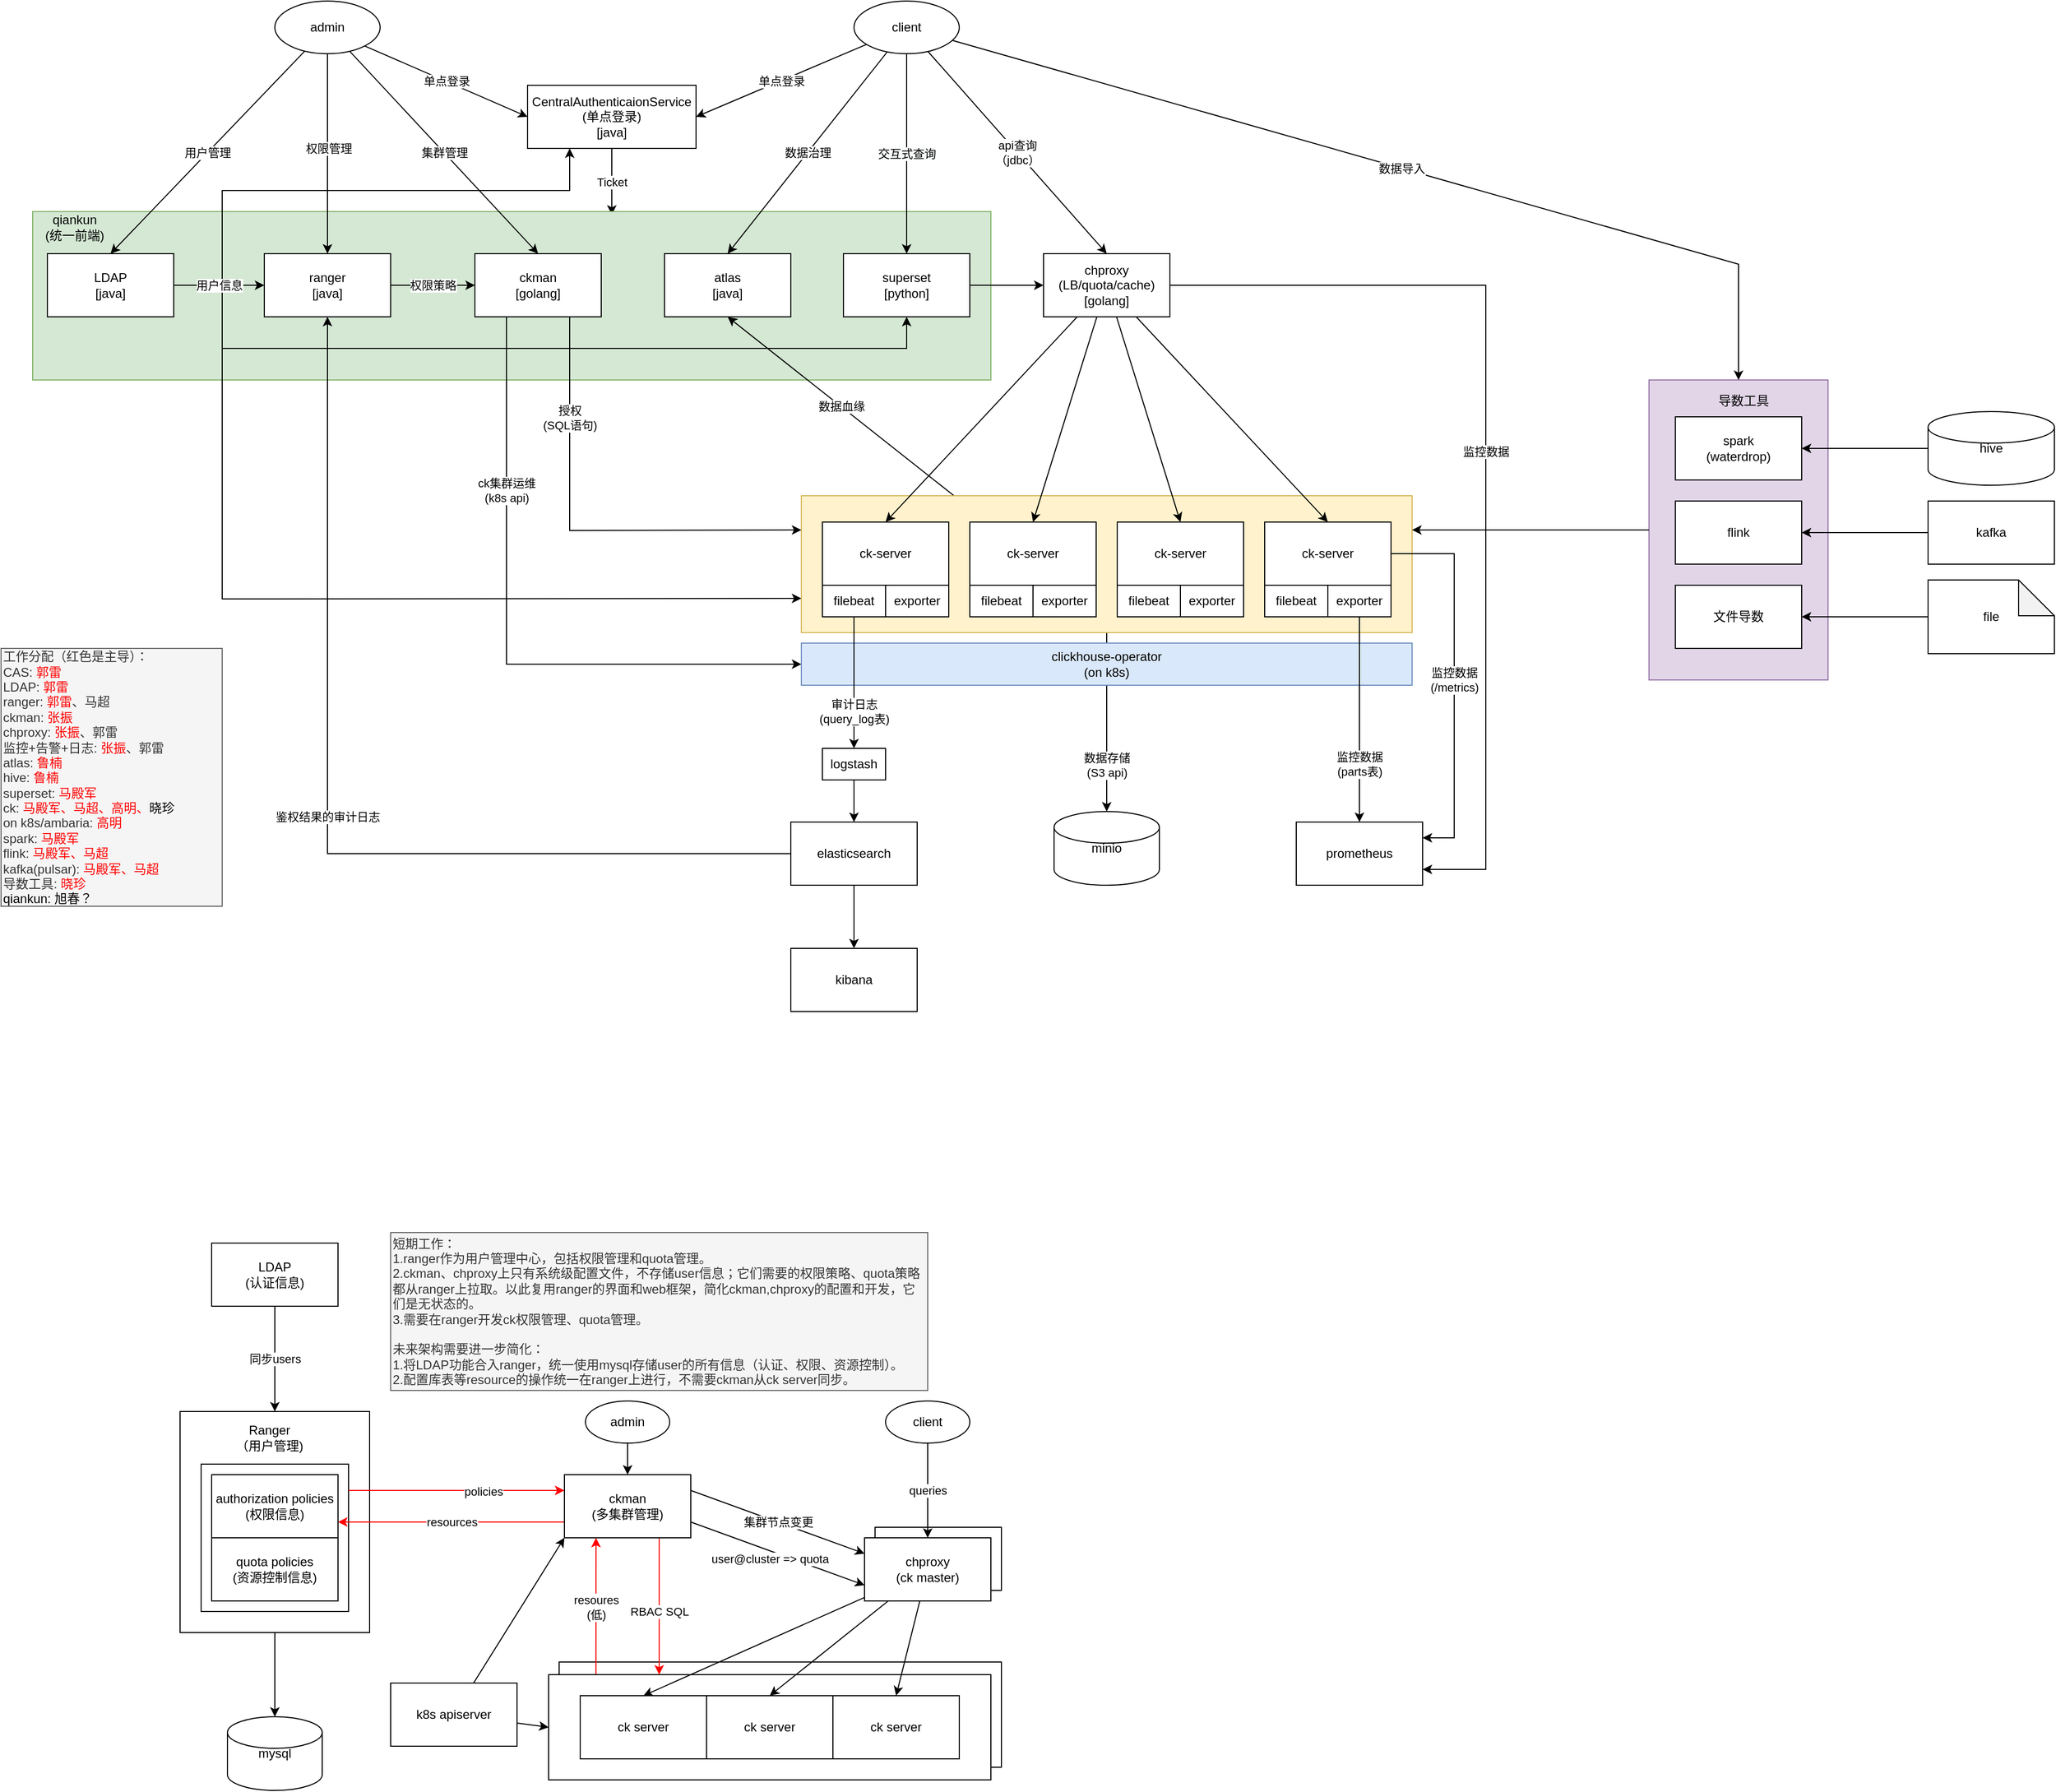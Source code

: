 <mxfile version="13.6.2" type="device" pages="3"><diagram id="6XpNV9LuXkixUIUw2epv" name="clickhouse-based"><mxGraphModel dx="1750" dy="979" grid="1" gridSize="10" guides="1" tooltips="1" connect="1" arrows="1" fold="1" page="1" pageScale="1" pageWidth="827" pageHeight="1169" math="0" shadow="0"><root><mxCell id="Euo5R-62PlBfex1Rgnsh-0"/><mxCell id="Euo5R-62PlBfex1Rgnsh-1" parent="Euo5R-62PlBfex1Rgnsh-0"/><mxCell id="pEiorGsP1h67aQ8Jjoz9-3" value="" style="rounded=0;whiteSpace=wrap;html=1;" parent="Euo5R-62PlBfex1Rgnsh-1" vertex="1"><mxGeometry x="190" y="1370" width="180" height="210" as="geometry"/></mxCell><mxCell id="gUSUZ8XM4F_5-9ph7v39-0" value="" style="rounded=0;whiteSpace=wrap;html=1;" vertex="1" parent="Euo5R-62PlBfex1Rgnsh-1"><mxGeometry x="210" y="1420" width="140" height="140" as="geometry"/></mxCell><mxCell id="pEiorGsP1h67aQ8Jjoz9-43" value="chproxy&lt;br&gt;(ckmaster)" style="rounded=0;whiteSpace=wrap;html=1;" parent="Euo5R-62PlBfex1Rgnsh-1" vertex="1"><mxGeometry x="850" y="1480" width="120" height="60" as="geometry"/></mxCell><mxCell id="pEiorGsP1h67aQ8Jjoz9-37" value="" style="rounded=0;whiteSpace=wrap;html=1;" parent="Euo5R-62PlBfex1Rgnsh-1" vertex="1"><mxGeometry x="550" y="1608" width="420" height="100" as="geometry"/></mxCell><mxCell id="pEiorGsP1h67aQ8Jjoz9-25" value="resoures&lt;br&gt;(低)" style="edgeStyle=none;rounded=0;orthogonalLoop=1;jettySize=auto;html=1;entryX=0.25;entryY=1;entryDx=0;entryDy=0;exitX=0.107;exitY=0.02;exitDx=0;exitDy=0;exitPerimeter=0;strokeColor=#FF0000;" parent="Euo5R-62PlBfex1Rgnsh-1" source="pEiorGsP1h67aQ8Jjoz9-23" target="pEiorGsP1h67aQ8Jjoz9-6" edge="1"><mxGeometry relative="1" as="geometry"/></mxCell><mxCell id="pEiorGsP1h67aQ8Jjoz9-23" value="" style="rounded=0;whiteSpace=wrap;html=1;" parent="Euo5R-62PlBfex1Rgnsh-1" vertex="1"><mxGeometry x="540" y="1620" width="420" height="100" as="geometry"/></mxCell><mxCell id="pEiorGsP1h67aQ8Jjoz9-11" style="edgeStyle=none;rounded=0;orthogonalLoop=1;jettySize=auto;html=1;" parent="Euo5R-62PlBfex1Rgnsh-1" source="pEiorGsP1h67aQ8Jjoz9-3" target="pEiorGsP1h67aQ8Jjoz9-10" edge="1"><mxGeometry relative="1" as="geometry"/></mxCell><mxCell id="Euo5R-62PlBfex1Rgnsh-79" value="" style="rounded=0;whiteSpace=wrap;html=1;fillColor=#e1d5e7;strokeColor=#9673a6;" parent="Euo5R-62PlBfex1Rgnsh-1" vertex="1"><mxGeometry x="1585" y="390" width="170" height="285" as="geometry"/></mxCell><mxCell id="Euo5R-62PlBfex1Rgnsh-54" value="Ticket" style="edgeStyle=none;rounded=0;orthogonalLoop=1;jettySize=auto;html=1;entryX=0.5;entryY=1;entryDx=0;entryDy=0;endArrow=none;endFill=0;startArrow=classic;startFill=1;" parent="Euo5R-62PlBfex1Rgnsh-1" target="Euo5R-62PlBfex1Rgnsh-51" edge="1"><mxGeometry relative="1" as="geometry"><mxPoint x="600" y="233" as="sourcePoint"/></mxGeometry></mxCell><mxCell id="Euo5R-62PlBfex1Rgnsh-46" value="" style="rounded=0;whiteSpace=wrap;html=1;fillColor=#d5e8d4;strokeColor=#82b366;" parent="Euo5R-62PlBfex1Rgnsh-1" vertex="1"><mxGeometry x="50" y="230" width="910" height="160" as="geometry"/></mxCell><mxCell id="Euo5R-62PlBfex1Rgnsh-41" value="数据存储&lt;br&gt;(S3 api)" style="edgeStyle=none;rounded=0;orthogonalLoop=1;jettySize=auto;html=1;entryX=0.5;entryY=0;entryDx=0;entryDy=0;entryPerimeter=0;exitX=0.5;exitY=1;exitDx=0;exitDy=0;" parent="Euo5R-62PlBfex1Rgnsh-1" source="Euo5R-62PlBfex1Rgnsh-4" target="Euo5R-62PlBfex1Rgnsh-40" edge="1"><mxGeometry x="0.481" relative="1" as="geometry"><mxPoint as="offset"/></mxGeometry></mxCell><mxCell id="Euo5R-62PlBfex1Rgnsh-42" value="数据血缘" style="edgeStyle=none;rounded=0;orthogonalLoop=1;jettySize=auto;html=1;entryX=0.5;entryY=1;entryDx=0;entryDy=0;exitX=0.25;exitY=0;exitDx=0;exitDy=0;" parent="Euo5R-62PlBfex1Rgnsh-1" source="Euo5R-62PlBfex1Rgnsh-4" target="Euo5R-62PlBfex1Rgnsh-39" edge="1"><mxGeometry relative="1" as="geometry"/></mxCell><mxCell id="Euo5R-62PlBfex1Rgnsh-4" value="" style="rounded=0;whiteSpace=wrap;html=1;fillColor=#fff2cc;strokeColor=#d6b656;" parent="Euo5R-62PlBfex1Rgnsh-1" vertex="1"><mxGeometry x="780" y="500" width="580" height="130" as="geometry"/></mxCell><mxCell id="Euo5R-62PlBfex1Rgnsh-16" value="ck集群运维&lt;br&gt;(k8s api)" style="edgeStyle=none;rounded=0;orthogonalLoop=1;jettySize=auto;html=1;entryX=0;entryY=0.5;entryDx=0;entryDy=0;exitX=0.25;exitY=1;exitDx=0;exitDy=0;" parent="Euo5R-62PlBfex1Rgnsh-1" source="Euo5R-62PlBfex1Rgnsh-2" target="Euo5R-62PlBfex1Rgnsh-15" edge="1"><mxGeometry x="-0.459" relative="1" as="geometry"><Array as="points"><mxPoint x="500" y="660"/></Array><mxPoint as="offset"/></mxGeometry></mxCell><mxCell id="Euo5R-62PlBfex1Rgnsh-22" value="授权&lt;br&gt;(SQL语句)" style="edgeStyle=none;rounded=0;orthogonalLoop=1;jettySize=auto;html=1;entryX=0;entryY=0.25;entryDx=0;entryDy=0;exitX=0.75;exitY=1;exitDx=0;exitDy=0;" parent="Euo5R-62PlBfex1Rgnsh-1" source="Euo5R-62PlBfex1Rgnsh-2" target="Euo5R-62PlBfex1Rgnsh-4" edge="1"><mxGeometry x="-0.545" relative="1" as="geometry"><Array as="points"><mxPoint x="560" y="533"/></Array><mxPoint as="offset"/></mxGeometry></mxCell><mxCell id="Euo5R-62PlBfex1Rgnsh-2" value="ckman&lt;br&gt;[golang]" style="rounded=0;whiteSpace=wrap;html=1;" parent="Euo5R-62PlBfex1Rgnsh-1" vertex="1"><mxGeometry x="470" y="270" width="120" height="60" as="geometry"/></mxCell><mxCell id="Euo5R-62PlBfex1Rgnsh-9" style="rounded=0;orthogonalLoop=1;jettySize=auto;html=1;entryX=0.5;entryY=0;entryDx=0;entryDy=0;" parent="Euo5R-62PlBfex1Rgnsh-1" source="Euo5R-62PlBfex1Rgnsh-3" target="Euo5R-62PlBfex1Rgnsh-5" edge="1"><mxGeometry relative="1" as="geometry"/></mxCell><mxCell id="Euo5R-62PlBfex1Rgnsh-10" style="edgeStyle=none;rounded=0;orthogonalLoop=1;jettySize=auto;html=1;entryX=0.5;entryY=0;entryDx=0;entryDy=0;" parent="Euo5R-62PlBfex1Rgnsh-1" source="Euo5R-62PlBfex1Rgnsh-3" target="Euo5R-62PlBfex1Rgnsh-6" edge="1"><mxGeometry relative="1" as="geometry"/></mxCell><mxCell id="Euo5R-62PlBfex1Rgnsh-11" style="edgeStyle=none;rounded=0;orthogonalLoop=1;jettySize=auto;html=1;entryX=0.5;entryY=0;entryDx=0;entryDy=0;" parent="Euo5R-62PlBfex1Rgnsh-1" source="Euo5R-62PlBfex1Rgnsh-3" target="Euo5R-62PlBfex1Rgnsh-7" edge="1"><mxGeometry relative="1" as="geometry"/></mxCell><mxCell id="Euo5R-62PlBfex1Rgnsh-12" style="edgeStyle=none;rounded=0;orthogonalLoop=1;jettySize=auto;html=1;entryX=0.5;entryY=0;entryDx=0;entryDy=0;" parent="Euo5R-62PlBfex1Rgnsh-1" source="Euo5R-62PlBfex1Rgnsh-3" target="Euo5R-62PlBfex1Rgnsh-8" edge="1"><mxGeometry relative="1" as="geometry"/></mxCell><mxCell id="Euo5R-62PlBfex1Rgnsh-44" value="监控数据" style="edgeStyle=none;rounded=0;orthogonalLoop=1;jettySize=auto;html=1;entryX=1;entryY=0.75;entryDx=0;entryDy=0;" parent="Euo5R-62PlBfex1Rgnsh-1" source="Euo5R-62PlBfex1Rgnsh-3" target="Euo5R-62PlBfex1Rgnsh-33" edge="1"><mxGeometry relative="1" as="geometry"><mxPoint x="1430" y="810" as="targetPoint"/><Array as="points"><mxPoint x="1430" y="300"/><mxPoint x="1430" y="855"/></Array></mxGeometry></mxCell><mxCell id="Euo5R-62PlBfex1Rgnsh-3" value="chproxy&lt;br&gt;(LB/quota/cache)&lt;br&gt;[golang]" style="rounded=0;whiteSpace=wrap;html=1;" parent="Euo5R-62PlBfex1Rgnsh-1" vertex="1"><mxGeometry x="1010" y="270" width="120" height="60" as="geometry"/></mxCell><mxCell id="Euo5R-62PlBfex1Rgnsh-5" value="ck-server" style="rounded=0;whiteSpace=wrap;html=1;" parent="Euo5R-62PlBfex1Rgnsh-1" vertex="1"><mxGeometry x="800" y="525" width="120" height="60" as="geometry"/></mxCell><mxCell id="Euo5R-62PlBfex1Rgnsh-6" value="ck-server" style="rounded=0;whiteSpace=wrap;html=1;" parent="Euo5R-62PlBfex1Rgnsh-1" vertex="1"><mxGeometry x="940" y="525" width="120" height="60" as="geometry"/></mxCell><mxCell id="Euo5R-62PlBfex1Rgnsh-7" value="ck-server" style="rounded=0;whiteSpace=wrap;html=1;" parent="Euo5R-62PlBfex1Rgnsh-1" vertex="1"><mxGeometry x="1080" y="525" width="120" height="60" as="geometry"/></mxCell><mxCell id="Euo5R-62PlBfex1Rgnsh-74" value="监控数据&lt;br&gt;(/metrics)" style="edgeStyle=none;rounded=0;orthogonalLoop=1;jettySize=auto;html=1;entryX=1;entryY=0.25;entryDx=0;entryDy=0;" parent="Euo5R-62PlBfex1Rgnsh-1" source="Euo5R-62PlBfex1Rgnsh-8" target="Euo5R-62PlBfex1Rgnsh-33" edge="1"><mxGeometry relative="1" as="geometry"><mxPoint x="1380" y="810" as="targetPoint"/><Array as="points"><mxPoint x="1400" y="555"/><mxPoint x="1400" y="825"/></Array></mxGeometry></mxCell><mxCell id="Euo5R-62PlBfex1Rgnsh-8" value="ck-server" style="rounded=0;whiteSpace=wrap;html=1;" parent="Euo5R-62PlBfex1Rgnsh-1" vertex="1"><mxGeometry x="1220" y="525" width="120" height="60" as="geometry"/></mxCell><mxCell id="Euo5R-62PlBfex1Rgnsh-14" value="api查询&lt;br&gt;（jdbc）" style="edgeStyle=none;rounded=0;orthogonalLoop=1;jettySize=auto;html=1;entryX=0.5;entryY=0;entryDx=0;entryDy=0;" parent="Euo5R-62PlBfex1Rgnsh-1" source="Euo5R-62PlBfex1Rgnsh-13" target="Euo5R-62PlBfex1Rgnsh-3" edge="1"><mxGeometry relative="1" as="geometry"/></mxCell><mxCell id="Euo5R-62PlBfex1Rgnsh-43" value="数据治理" style="edgeStyle=none;rounded=0;orthogonalLoop=1;jettySize=auto;html=1;entryX=0.5;entryY=0;entryDx=0;entryDy=0;" parent="Euo5R-62PlBfex1Rgnsh-1" source="Euo5R-62PlBfex1Rgnsh-13" target="Euo5R-62PlBfex1Rgnsh-39" edge="1"><mxGeometry relative="1" as="geometry"/></mxCell><mxCell id="Euo5R-62PlBfex1Rgnsh-49" value="&lt;span style=&quot;background-color: rgb(248 , 249 , 250)&quot;&gt;&lt;font style=&quot;font-size: 11px&quot;&gt;交互式查询&lt;/font&gt;&lt;/span&gt;" style="edgeStyle=none;rounded=0;orthogonalLoop=1;jettySize=auto;html=1;entryX=0.5;entryY=0;entryDx=0;entryDy=0;" parent="Euo5R-62PlBfex1Rgnsh-1" source="Euo5R-62PlBfex1Rgnsh-13" target="Euo5R-62PlBfex1Rgnsh-48" edge="1"><mxGeometry relative="1" as="geometry"><mxPoint x="960" y="280" as="targetPoint"/></mxGeometry></mxCell><mxCell id="Euo5R-62PlBfex1Rgnsh-76" value="单点登录" style="edgeStyle=none;rounded=0;orthogonalLoop=1;jettySize=auto;html=1;entryX=1;entryY=0.5;entryDx=0;entryDy=0;" parent="Euo5R-62PlBfex1Rgnsh-1" source="Euo5R-62PlBfex1Rgnsh-13" target="Euo5R-62PlBfex1Rgnsh-51" edge="1"><mxGeometry relative="1" as="geometry"/></mxCell><mxCell id="Euo5R-62PlBfex1Rgnsh-89" value="数据导入" style="edgeStyle=none;rounded=0;orthogonalLoop=1;jettySize=auto;html=1;entryX=0.5;entryY=0;entryDx=0;entryDy=0;" parent="Euo5R-62PlBfex1Rgnsh-1" source="Euo5R-62PlBfex1Rgnsh-13" target="Euo5R-62PlBfex1Rgnsh-79" edge="1"><mxGeometry relative="1" as="geometry"><mxPoint x="1670" y="160" as="targetPoint"/><Array as="points"><mxPoint x="1670" y="280"/></Array></mxGeometry></mxCell><mxCell id="Euo5R-62PlBfex1Rgnsh-13" value="client" style="ellipse;whiteSpace=wrap;html=1;" parent="Euo5R-62PlBfex1Rgnsh-1" vertex="1"><mxGeometry x="830" y="30" width="100" height="50" as="geometry"/></mxCell><mxCell id="Euo5R-62PlBfex1Rgnsh-15" value="clickhouse-operator&lt;br&gt;(on k8s)" style="rounded=0;whiteSpace=wrap;html=1;fillColor=#dae8fc;strokeColor=#6c8ebf;" parent="Euo5R-62PlBfex1Rgnsh-1" vertex="1"><mxGeometry x="780" y="640" width="580" height="40" as="geometry"/></mxCell><mxCell id="Euo5R-62PlBfex1Rgnsh-21" value="权限策略" style="edgeStyle=none;rounded=0;orthogonalLoop=1;jettySize=auto;html=1;" parent="Euo5R-62PlBfex1Rgnsh-1" source="Euo5R-62PlBfex1Rgnsh-17" target="Euo5R-62PlBfex1Rgnsh-2" edge="1"><mxGeometry relative="1" as="geometry"/></mxCell><mxCell id="Euo5R-62PlBfex1Rgnsh-17" value="ranger&lt;br&gt;[java]" style="rounded=0;whiteSpace=wrap;html=1;" parent="Euo5R-62PlBfex1Rgnsh-1" vertex="1"><mxGeometry x="270" y="270" width="120" height="60" as="geometry"/></mxCell><mxCell id="Euo5R-62PlBfex1Rgnsh-19" style="edgeStyle=none;rounded=0;orthogonalLoop=1;jettySize=auto;html=1;entryX=0.5;entryY=0;entryDx=0;entryDy=0;" parent="Euo5R-62PlBfex1Rgnsh-1" source="Euo5R-62PlBfex1Rgnsh-18" target="Euo5R-62PlBfex1Rgnsh-17" edge="1"><mxGeometry relative="1" as="geometry"/></mxCell><mxCell id="Euo5R-62PlBfex1Rgnsh-20" value="权限管理" style="edgeLabel;html=1;align=center;verticalAlign=middle;resizable=0;points=[];" parent="Euo5R-62PlBfex1Rgnsh-19" vertex="1" connectable="0"><mxGeometry x="-0.054" y="1" relative="1" as="geometry"><mxPoint as="offset"/></mxGeometry></mxCell><mxCell id="Euo5R-62PlBfex1Rgnsh-31" value="用户管理" style="edgeStyle=none;rounded=0;orthogonalLoop=1;jettySize=auto;html=1;entryX=0.5;entryY=0;entryDx=0;entryDy=0;" parent="Euo5R-62PlBfex1Rgnsh-1" source="Euo5R-62PlBfex1Rgnsh-18" target="Euo5R-62PlBfex1Rgnsh-30" edge="1"><mxGeometry relative="1" as="geometry"/></mxCell><mxCell id="Euo5R-62PlBfex1Rgnsh-55" value="单点登录" style="edgeStyle=none;rounded=0;orthogonalLoop=1;jettySize=auto;html=1;entryX=0;entryY=0.5;entryDx=0;entryDy=0;exitX=1;exitY=1;exitDx=0;exitDy=0;" parent="Euo5R-62PlBfex1Rgnsh-1" source="Euo5R-62PlBfex1Rgnsh-18" target="Euo5R-62PlBfex1Rgnsh-51" edge="1"><mxGeometry relative="1" as="geometry"/></mxCell><mxCell id="Euo5R-62PlBfex1Rgnsh-56" value="集群管理" style="edgeStyle=none;rounded=0;orthogonalLoop=1;jettySize=auto;html=1;entryX=0.5;entryY=0;entryDx=0;entryDy=0;" parent="Euo5R-62PlBfex1Rgnsh-1" source="Euo5R-62PlBfex1Rgnsh-18" target="Euo5R-62PlBfex1Rgnsh-2" edge="1"><mxGeometry relative="1" as="geometry"/></mxCell><mxCell id="Euo5R-62PlBfex1Rgnsh-18" value="admin" style="ellipse;whiteSpace=wrap;html=1;" parent="Euo5R-62PlBfex1Rgnsh-1" vertex="1"><mxGeometry x="280" y="30" width="100" height="50" as="geometry"/></mxCell><mxCell id="Euo5R-62PlBfex1Rgnsh-29" value="鉴权结果的审计日志" style="edgeStyle=none;rounded=0;orthogonalLoop=1;jettySize=auto;html=1;entryX=0.5;entryY=1;entryDx=0;entryDy=0;" parent="Euo5R-62PlBfex1Rgnsh-1" source="Euo5R-62PlBfex1Rgnsh-23" target="Euo5R-62PlBfex1Rgnsh-17" edge="1"><mxGeometry relative="1" as="geometry"><mxPoint x="470" y="770" as="targetPoint"/><Array as="points"><mxPoint x="330" y="840"/></Array></mxGeometry></mxCell><mxCell id="rCMPc-_w4nZ7qoZPCdQC-1" style="edgeStyle=orthogonalEdgeStyle;rounded=0;orthogonalLoop=1;jettySize=auto;html=1;" parent="Euo5R-62PlBfex1Rgnsh-1" source="Euo5R-62PlBfex1Rgnsh-23" target="rCMPc-_w4nZ7qoZPCdQC-0" edge="1"><mxGeometry relative="1" as="geometry"/></mxCell><mxCell id="Euo5R-62PlBfex1Rgnsh-23" value="elasticsearch" style="rounded=0;whiteSpace=wrap;html=1;" parent="Euo5R-62PlBfex1Rgnsh-1" vertex="1"><mxGeometry x="770" y="810" width="120" height="60" as="geometry"/></mxCell><mxCell id="Euo5R-62PlBfex1Rgnsh-32" value="" style="edgeStyle=none;rounded=0;orthogonalLoop=1;jettySize=auto;html=1;entryX=0;entryY=0.75;entryDx=0;entryDy=0;exitX=1;exitY=0.5;exitDx=0;exitDy=0;" parent="Euo5R-62PlBfex1Rgnsh-1" source="Euo5R-62PlBfex1Rgnsh-30" target="Euo5R-62PlBfex1Rgnsh-4" edge="1"><mxGeometry x="-0.726" relative="1" as="geometry"><mxPoint x="230" y="300" as="sourcePoint"/><Array as="points"><mxPoint x="230" y="300"/><mxPoint x="230" y="598"/></Array><mxPoint as="offset"/></mxGeometry></mxCell><mxCell id="Euo5R-62PlBfex1Rgnsh-77" style="edgeStyle=none;rounded=0;orthogonalLoop=1;jettySize=auto;html=1;entryX=0.25;entryY=1;entryDx=0;entryDy=0;exitX=1;exitY=0.5;exitDx=0;exitDy=0;" parent="Euo5R-62PlBfex1Rgnsh-1" source="Euo5R-62PlBfex1Rgnsh-30" target="Euo5R-62PlBfex1Rgnsh-51" edge="1"><mxGeometry relative="1" as="geometry"><mxPoint x="550" y="200" as="targetPoint"/><Array as="points"><mxPoint x="230" y="300"/><mxPoint x="230" y="210"/><mxPoint x="560" y="210"/></Array></mxGeometry></mxCell><mxCell id="MY8m3z0tJgKDmOdLYnX5-0" style="edgeStyle=orthogonalEdgeStyle;rounded=0;orthogonalLoop=1;jettySize=auto;html=1;" parent="Euo5R-62PlBfex1Rgnsh-1" source="Euo5R-62PlBfex1Rgnsh-30" target="Euo5R-62PlBfex1Rgnsh-48" edge="1"><mxGeometry relative="1" as="geometry"><mxPoint x="420" y="450" as="targetPoint"/><Array as="points"><mxPoint x="230" y="300"/><mxPoint x="230" y="360"/><mxPoint x="880" y="360"/></Array></mxGeometry></mxCell><mxCell id="Euo5R-62PlBfex1Rgnsh-30" value="LDAP&lt;br&gt;[java]" style="rounded=0;whiteSpace=wrap;html=1;" parent="Euo5R-62PlBfex1Rgnsh-1" vertex="1"><mxGeometry x="64" y="270" width="120" height="60" as="geometry"/></mxCell><mxCell id="Euo5R-62PlBfex1Rgnsh-33" value="prometheus" style="rounded=0;whiteSpace=wrap;html=1;" parent="Euo5R-62PlBfex1Rgnsh-1" vertex="1"><mxGeometry x="1250" y="810" width="120" height="60" as="geometry"/></mxCell><mxCell id="Euo5R-62PlBfex1Rgnsh-35" value="filebeat" style="rounded=0;whiteSpace=wrap;html=1;" parent="Euo5R-62PlBfex1Rgnsh-1" vertex="1"><mxGeometry x="800" y="585" width="60" height="30" as="geometry"/></mxCell><mxCell id="Euo5R-62PlBfex1Rgnsh-39" value="atlas&lt;br&gt;[java]" style="rounded=0;whiteSpace=wrap;html=1;" parent="Euo5R-62PlBfex1Rgnsh-1" vertex="1"><mxGeometry x="650" y="270" width="120" height="60" as="geometry"/></mxCell><mxCell id="Euo5R-62PlBfex1Rgnsh-40" value="minio" style="shape=cylinder2;whiteSpace=wrap;html=1;boundedLbl=1;backgroundOutline=1;size=15;" parent="Euo5R-62PlBfex1Rgnsh-1" vertex="1"><mxGeometry x="1020" y="800" width="100" height="70" as="geometry"/></mxCell><mxCell id="Euo5R-62PlBfex1Rgnsh-47" value="qiankun&lt;br&gt;(统一前端)" style="text;html=1;strokeColor=none;fillColor=none;align=center;verticalAlign=middle;whiteSpace=wrap;rounded=0;" parent="Euo5R-62PlBfex1Rgnsh-1" vertex="1"><mxGeometry x="50" y="230" width="80" height="30" as="geometry"/></mxCell><mxCell id="Euo5R-62PlBfex1Rgnsh-50" style="edgeStyle=none;rounded=0;orthogonalLoop=1;jettySize=auto;html=1;entryX=0;entryY=0.5;entryDx=0;entryDy=0;exitX=1;exitY=0.5;exitDx=0;exitDy=0;" parent="Euo5R-62PlBfex1Rgnsh-1" source="Euo5R-62PlBfex1Rgnsh-48" target="Euo5R-62PlBfex1Rgnsh-3" edge="1"><mxGeometry relative="1" as="geometry"/></mxCell><mxCell id="Euo5R-62PlBfex1Rgnsh-48" value="superset&lt;br&gt;[python]" style="rounded=0;whiteSpace=wrap;html=1;" parent="Euo5R-62PlBfex1Rgnsh-1" vertex="1"><mxGeometry x="820" y="270" width="120" height="60" as="geometry"/></mxCell><mxCell id="Euo5R-62PlBfex1Rgnsh-51" value="CentralAuthenticaionService&lt;br&gt;(单点登录)&lt;br&gt;[java]" style="rounded=0;whiteSpace=wrap;html=1;" parent="Euo5R-62PlBfex1Rgnsh-1" vertex="1"><mxGeometry x="520" y="110" width="160" height="60" as="geometry"/></mxCell><mxCell id="Euo5R-62PlBfex1Rgnsh-61" value="exporter" style="rounded=0;whiteSpace=wrap;html=1;" parent="Euo5R-62PlBfex1Rgnsh-1" vertex="1"><mxGeometry x="860" y="585" width="60" height="30" as="geometry"/></mxCell><mxCell id="Euo5R-62PlBfex1Rgnsh-64" value="filebeat" style="rounded=0;whiteSpace=wrap;html=1;" parent="Euo5R-62PlBfex1Rgnsh-1" vertex="1"><mxGeometry x="940" y="585" width="60" height="30" as="geometry"/></mxCell><mxCell id="Euo5R-62PlBfex1Rgnsh-65" value="exporter" style="rounded=0;whiteSpace=wrap;html=1;" parent="Euo5R-62PlBfex1Rgnsh-1" vertex="1"><mxGeometry x="1000" y="585" width="60" height="30" as="geometry"/></mxCell><mxCell id="Euo5R-62PlBfex1Rgnsh-66" value="filebeat" style="rounded=0;whiteSpace=wrap;html=1;" parent="Euo5R-62PlBfex1Rgnsh-1" vertex="1"><mxGeometry x="1080" y="585" width="60" height="30" as="geometry"/></mxCell><mxCell id="Euo5R-62PlBfex1Rgnsh-67" value="exporter" style="rounded=0;whiteSpace=wrap;html=1;" parent="Euo5R-62PlBfex1Rgnsh-1" vertex="1"><mxGeometry x="1140" y="585" width="60" height="30" as="geometry"/></mxCell><mxCell id="Euo5R-62PlBfex1Rgnsh-68" value="filebeat" style="rounded=0;whiteSpace=wrap;html=1;" parent="Euo5R-62PlBfex1Rgnsh-1" vertex="1"><mxGeometry x="1220" y="585" width="60" height="30" as="geometry"/></mxCell><mxCell id="Euo5R-62PlBfex1Rgnsh-69" value="exporter" style="rounded=0;whiteSpace=wrap;html=1;" parent="Euo5R-62PlBfex1Rgnsh-1" vertex="1"><mxGeometry x="1280" y="585" width="60" height="30" as="geometry"/></mxCell><mxCell id="Euo5R-62PlBfex1Rgnsh-73" style="edgeStyle=none;rounded=0;orthogonalLoop=1;jettySize=auto;html=1;entryX=0.5;entryY=0;entryDx=0;entryDy=0;" parent="Euo5R-62PlBfex1Rgnsh-1" source="Euo5R-62PlBfex1Rgnsh-71" target="Euo5R-62PlBfex1Rgnsh-23" edge="1"><mxGeometry relative="1" as="geometry"/></mxCell><mxCell id="Euo5R-62PlBfex1Rgnsh-71" value="logstash" style="rounded=0;whiteSpace=wrap;html=1;" parent="Euo5R-62PlBfex1Rgnsh-1" vertex="1"><mxGeometry x="800" y="740" width="60" height="30" as="geometry"/></mxCell><mxCell id="Euo5R-62PlBfex1Rgnsh-72" value="审计日志&lt;br&gt;(query_log表)" style="edgeStyle=none;rounded=0;orthogonalLoop=1;jettySize=auto;html=1;entryX=0.5;entryY=0;entryDx=0;entryDy=0;exitX=0.5;exitY=1;exitDx=0;exitDy=0;" parent="Euo5R-62PlBfex1Rgnsh-1" source="Euo5R-62PlBfex1Rgnsh-35" target="Euo5R-62PlBfex1Rgnsh-71" edge="1"><mxGeometry x="0.429" relative="1" as="geometry"><mxPoint x="830" y="615" as="sourcePoint"/><mxPoint x="830" y="805" as="targetPoint"/><mxPoint as="offset"/></mxGeometry></mxCell><mxCell id="Euo5R-62PlBfex1Rgnsh-34" value="监控数据&lt;br&gt;(parts表)" style="edgeStyle=none;rounded=0;orthogonalLoop=1;jettySize=auto;html=1;entryX=0.5;entryY=0;entryDx=0;entryDy=0;exitX=0.5;exitY=1;exitDx=0;exitDy=0;" parent="Euo5R-62PlBfex1Rgnsh-1" source="Euo5R-62PlBfex1Rgnsh-69" target="Euo5R-62PlBfex1Rgnsh-33" edge="1"><mxGeometry x="0.429" relative="1" as="geometry"><mxPoint as="offset"/></mxGeometry></mxCell><mxCell id="Euo5R-62PlBfex1Rgnsh-60" value="用户信息" style="edgeStyle=none;rounded=0;orthogonalLoop=1;jettySize=auto;html=1;entryX=0;entryY=0.5;entryDx=0;entryDy=0;" parent="Euo5R-62PlBfex1Rgnsh-1" source="Euo5R-62PlBfex1Rgnsh-30" target="Euo5R-62PlBfex1Rgnsh-17" edge="1"><mxGeometry relative="1" as="geometry"/></mxCell><mxCell id="Euo5R-62PlBfex1Rgnsh-82" style="edgeStyle=none;rounded=0;orthogonalLoop=1;jettySize=auto;html=1;entryX=1;entryY=0.25;entryDx=0;entryDy=0;exitX=0;exitY=0.5;exitDx=0;exitDy=0;" parent="Euo5R-62PlBfex1Rgnsh-1" source="Euo5R-62PlBfex1Rgnsh-79" target="Euo5R-62PlBfex1Rgnsh-4" edge="1"><mxGeometry relative="1" as="geometry"><mxPoint x="1450" y="480" as="targetPoint"/><mxPoint x="1580" y="578" as="sourcePoint"/></mxGeometry></mxCell><mxCell id="Euo5R-62PlBfex1Rgnsh-78" value="spark&lt;br&gt;(waterdrop)" style="rounded=0;whiteSpace=wrap;html=1;" parent="Euo5R-62PlBfex1Rgnsh-1" vertex="1"><mxGeometry x="1610" y="425" width="120" height="60" as="geometry"/></mxCell><mxCell id="Euo5R-62PlBfex1Rgnsh-81" value="文件导数" style="rounded=0;whiteSpace=wrap;html=1;" parent="Euo5R-62PlBfex1Rgnsh-1" vertex="1"><mxGeometry x="1610" y="585" width="120" height="60" as="geometry"/></mxCell><mxCell id="Euo5R-62PlBfex1Rgnsh-84" style="edgeStyle=none;rounded=0;orthogonalLoop=1;jettySize=auto;html=1;" parent="Euo5R-62PlBfex1Rgnsh-1" source="Euo5R-62PlBfex1Rgnsh-83" target="Euo5R-62PlBfex1Rgnsh-78" edge="1"><mxGeometry relative="1" as="geometry"/></mxCell><mxCell id="Euo5R-62PlBfex1Rgnsh-83" value="hive" style="shape=cylinder2;whiteSpace=wrap;html=1;boundedLbl=1;backgroundOutline=1;size=15;" parent="Euo5R-62PlBfex1Rgnsh-1" vertex="1"><mxGeometry x="1850" y="420" width="120" height="70" as="geometry"/></mxCell><mxCell id="Euo5R-62PlBfex1Rgnsh-87" style="edgeStyle=none;rounded=0;orthogonalLoop=1;jettySize=auto;html=1;entryX=1;entryY=0.5;entryDx=0;entryDy=0;" parent="Euo5R-62PlBfex1Rgnsh-1" source="Euo5R-62PlBfex1Rgnsh-86" target="Euo5R-62PlBfex1Rgnsh-81" edge="1"><mxGeometry relative="1" as="geometry"/></mxCell><mxCell id="Euo5R-62PlBfex1Rgnsh-86" value="file" style="shape=note;whiteSpace=wrap;html=1;backgroundOutline=1;darkOpacity=0.05;fillColor=#FFFFFF;size=34;" parent="Euo5R-62PlBfex1Rgnsh-1" vertex="1"><mxGeometry x="1850" y="580" width="120" height="70" as="geometry"/></mxCell><mxCell id="Euo5R-62PlBfex1Rgnsh-90" value="导数工具" style="text;html=1;strokeColor=none;fillColor=none;align=center;verticalAlign=middle;whiteSpace=wrap;rounded=0;" parent="Euo5R-62PlBfex1Rgnsh-1" vertex="1"><mxGeometry x="1640" y="400" width="70" height="20" as="geometry"/></mxCell><mxCell id="d7uMBljx0OO-CfNhsJbI-0" value="flink" style="rounded=0;whiteSpace=wrap;html=1;" parent="Euo5R-62PlBfex1Rgnsh-1" vertex="1"><mxGeometry x="1610" y="505" width="120" height="60" as="geometry"/></mxCell><mxCell id="d7uMBljx0OO-CfNhsJbI-2" style="edgeStyle=none;rounded=0;orthogonalLoop=1;jettySize=auto;html=1;entryX=1;entryY=0.5;entryDx=0;entryDy=0;" parent="Euo5R-62PlBfex1Rgnsh-1" source="d7uMBljx0OO-CfNhsJbI-1" target="d7uMBljx0OO-CfNhsJbI-0" edge="1"><mxGeometry relative="1" as="geometry"/></mxCell><mxCell id="d7uMBljx0OO-CfNhsJbI-1" value="kafka" style="rounded=0;whiteSpace=wrap;html=1;" parent="Euo5R-62PlBfex1Rgnsh-1" vertex="1"><mxGeometry x="1850" y="505" width="120" height="60" as="geometry"/></mxCell><mxCell id="rCMPc-_w4nZ7qoZPCdQC-0" value="kibana" style="rounded=0;whiteSpace=wrap;html=1;" parent="Euo5R-62PlBfex1Rgnsh-1" vertex="1"><mxGeometry x="770" y="930" width="120" height="60" as="geometry"/></mxCell><mxCell id="rCMPc-_w4nZ7qoZPCdQC-2" value="工作分配（红色是主导）：&lt;br&gt;CAS: &lt;font color=&quot;#ff0000&quot;&gt;郭雷&lt;/font&gt;&lt;br&gt;LDAP: &lt;font color=&quot;#ff0000&quot;&gt;郭雷&lt;/font&gt;&lt;br&gt;ranger: &lt;font color=&quot;#ff0000&quot;&gt;郭雷&lt;/font&gt;、马超&lt;br&gt;ckman: &lt;font color=&quot;#ff0000&quot;&gt;张振&lt;/font&gt;&lt;br&gt;chproxy: &lt;font color=&quot;#ff0000&quot;&gt;张振&lt;/font&gt;、郭雷&lt;br&gt;监控+告警+日志: &lt;font color=&quot;#ff0000&quot;&gt;张振&lt;/font&gt;、郭雷&lt;br&gt;atlas: &lt;font color=&quot;#ff0000&quot;&gt;鲁楠&lt;br&gt;&lt;/font&gt;hive:&amp;nbsp;&lt;font color=&quot;#ff0000&quot;&gt;鲁楠&lt;br&gt;&lt;/font&gt;superset: &lt;font color=&quot;#ff0000&quot;&gt;马殿军&lt;/font&gt;&lt;br&gt;ck: &lt;font color=&quot;#ff0000&quot;&gt;马殿军、马超、高明、&lt;/font&gt;&lt;font color=&quot;#000000&quot;&gt;晓珍&lt;/font&gt;&lt;br&gt;on k8s/ambaria: &lt;font color=&quot;#ff0000&quot;&gt;高明&lt;/font&gt;&lt;br&gt;spark: &lt;font color=&quot;#ff0000&quot;&gt;马殿军&lt;/font&gt;&lt;br&gt;flink: &lt;font color=&quot;#ff0000&quot;&gt;马殿军、马超&lt;br&gt;&lt;/font&gt;kafka(pulsar): &lt;font color=&quot;#ff0000&quot;&gt;马殿军、马超&lt;/font&gt;&lt;br&gt;导数工具:&amp;nbsp;&lt;font color=&quot;#ff0000&quot;&gt;晓珍&lt;/font&gt;&lt;br&gt;&lt;font color=&quot;#000000&quot;&gt;qiankun: 旭春？&lt;/font&gt;" style="rounded=0;whiteSpace=wrap;html=1;fillColor=#f5f5f5;strokeColor=#666666;fontColor=#333333;align=left;" parent="Euo5R-62PlBfex1Rgnsh-1" vertex="1"><mxGeometry x="20" y="645" width="210" height="245" as="geometry"/></mxCell><mxCell id="pEiorGsP1h67aQ8Jjoz9-7" style="edgeStyle=none;rounded=0;orthogonalLoop=1;jettySize=auto;html=1;entryX=0;entryY=0.25;entryDx=0;entryDy=0;strokeColor=#FF0000;" parent="Euo5R-62PlBfex1Rgnsh-1" target="pEiorGsP1h67aQ8Jjoz9-6" edge="1"><mxGeometry relative="1" as="geometry"><mxPoint x="350" y="1445" as="sourcePoint"/><mxPoint x="520" y="1450" as="targetPoint"/></mxGeometry></mxCell><mxCell id="pEiorGsP1h67aQ8Jjoz9-27" value="policies" style="edgeLabel;html=1;align=center;verticalAlign=middle;resizable=0;points=[];" parent="pEiorGsP1h67aQ8Jjoz9-7" vertex="1" connectable="0"><mxGeometry x="0.246" y="-1" relative="1" as="geometry"><mxPoint as="offset"/></mxGeometry></mxCell><mxCell id="pEiorGsP1h67aQ8Jjoz9-0" value="authorization policies&lt;br&gt;(权限信息)" style="rounded=0;whiteSpace=wrap;html=1;" parent="Euo5R-62PlBfex1Rgnsh-1" vertex="1"><mxGeometry x="220" y="1430" width="120" height="60" as="geometry"/></mxCell><mxCell id="pEiorGsP1h67aQ8Jjoz9-9" style="edgeStyle=none;rounded=0;orthogonalLoop=1;jettySize=auto;html=1;exitX=1;exitY=0.75;exitDx=0;exitDy=0;entryX=0;entryY=0.75;entryDx=0;entryDy=0;" parent="Euo5R-62PlBfex1Rgnsh-1" source="pEiorGsP1h67aQ8Jjoz9-6" target="pEiorGsP1h67aQ8Jjoz9-8" edge="1"><mxGeometry relative="1" as="geometry"><mxPoint x="830" y="1540" as="targetPoint"/></mxGeometry></mxCell><mxCell id="pEiorGsP1h67aQ8Jjoz9-32" value="user@cluster =&amp;gt; quota" style="edgeLabel;html=1;align=center;verticalAlign=middle;resizable=0;points=[];" parent="pEiorGsP1h67aQ8Jjoz9-9" vertex="1" connectable="0"><mxGeometry x="0.356" y="1" relative="1" as="geometry"><mxPoint x="-37.18" y="-4.73" as="offset"/></mxGeometry></mxCell><mxCell id="pEiorGsP1h67aQ8Jjoz9-1" value="quota policies&lt;br&gt;(资源控制信息)" style="rounded=0;whiteSpace=wrap;html=1;" parent="Euo5R-62PlBfex1Rgnsh-1" vertex="1"><mxGeometry x="220" y="1490" width="120" height="60" as="geometry"/></mxCell><mxCell id="pEiorGsP1h67aQ8Jjoz9-5" value="同步users" style="rounded=0;orthogonalLoop=1;jettySize=auto;html=1;entryX=0.5;entryY=0;entryDx=0;entryDy=0;" parent="Euo5R-62PlBfex1Rgnsh-1" source="pEiorGsP1h67aQ8Jjoz9-2" target="pEiorGsP1h67aQ8Jjoz9-3" edge="1"><mxGeometry relative="1" as="geometry"/></mxCell><mxCell id="pEiorGsP1h67aQ8Jjoz9-2" value="LDAP&lt;br&gt;(认证信息)" style="rounded=0;whiteSpace=wrap;html=1;" parent="Euo5R-62PlBfex1Rgnsh-1" vertex="1"><mxGeometry x="220" y="1210" width="120" height="60" as="geometry"/></mxCell><mxCell id="pEiorGsP1h67aQ8Jjoz9-4" value="Ranger&lt;br&gt;（用户管理)" style="text;html=1;strokeColor=none;fillColor=none;align=center;verticalAlign=middle;whiteSpace=wrap;rounded=0;" parent="Euo5R-62PlBfex1Rgnsh-1" vertex="1"><mxGeometry x="235" y="1380" width="80" height="30" as="geometry"/></mxCell><mxCell id="pEiorGsP1h67aQ8Jjoz9-18" value="RBAC SQL" style="edgeStyle=none;rounded=0;orthogonalLoop=1;jettySize=auto;html=1;exitX=0.75;exitY=1;exitDx=0;exitDy=0;strokeColor=#FF0000;" parent="Euo5R-62PlBfex1Rgnsh-1" source="pEiorGsP1h67aQ8Jjoz9-6" edge="1"><mxGeometry x="0.077" relative="1" as="geometry"><mxPoint x="645" y="1620" as="targetPoint"/><mxPoint as="offset"/></mxGeometry></mxCell><mxCell id="pEiorGsP1h67aQ8Jjoz9-26" value="resources" style="edgeStyle=none;rounded=0;orthogonalLoop=1;jettySize=auto;html=1;exitX=0;exitY=0.75;exitDx=0;exitDy=0;strokeColor=#FF0000;" parent="Euo5R-62PlBfex1Rgnsh-1" source="pEiorGsP1h67aQ8Jjoz9-6" edge="1"><mxGeometry relative="1" as="geometry"><mxPoint x="340" y="1475" as="targetPoint"/></mxGeometry></mxCell><mxCell id="pEiorGsP1h67aQ8Jjoz9-31" value="集群节点变更" style="edgeStyle=none;rounded=0;orthogonalLoop=1;jettySize=auto;html=1;entryX=0;entryY=0.25;entryDx=0;entryDy=0;startArrow=none;startFill=0;endArrow=classic;endFill=1;exitX=1;exitY=0.25;exitDx=0;exitDy=0;" parent="Euo5R-62PlBfex1Rgnsh-1" source="pEiorGsP1h67aQ8Jjoz9-6" target="pEiorGsP1h67aQ8Jjoz9-8" edge="1"><mxGeometry relative="1" as="geometry"/></mxCell><mxCell id="pEiorGsP1h67aQ8Jjoz9-6" value="ckman&lt;br&gt;(多集群管理)" style="rounded=0;whiteSpace=wrap;html=1;" parent="Euo5R-62PlBfex1Rgnsh-1" vertex="1"><mxGeometry x="555" y="1430" width="120" height="60" as="geometry"/></mxCell><mxCell id="pEiorGsP1h67aQ8Jjoz9-15" style="edgeStyle=none;rounded=0;orthogonalLoop=1;jettySize=auto;html=1;entryX=0.5;entryY=0;entryDx=0;entryDy=0;" parent="Euo5R-62PlBfex1Rgnsh-1" source="pEiorGsP1h67aQ8Jjoz9-8" target="pEiorGsP1h67aQ8Jjoz9-12" edge="1"><mxGeometry relative="1" as="geometry"/></mxCell><mxCell id="pEiorGsP1h67aQ8Jjoz9-16" style="edgeStyle=none;rounded=0;orthogonalLoop=1;jettySize=auto;html=1;entryX=0.5;entryY=0;entryDx=0;entryDy=0;" parent="Euo5R-62PlBfex1Rgnsh-1" source="pEiorGsP1h67aQ8Jjoz9-8" target="pEiorGsP1h67aQ8Jjoz9-13" edge="1"><mxGeometry relative="1" as="geometry"/></mxCell><mxCell id="pEiorGsP1h67aQ8Jjoz9-17" style="edgeStyle=none;rounded=0;orthogonalLoop=1;jettySize=auto;html=1;entryX=0.5;entryY=0;entryDx=0;entryDy=0;" parent="Euo5R-62PlBfex1Rgnsh-1" source="pEiorGsP1h67aQ8Jjoz9-8" target="pEiorGsP1h67aQ8Jjoz9-14" edge="1"><mxGeometry relative="1" as="geometry"/></mxCell><mxCell id="pEiorGsP1h67aQ8Jjoz9-8" value="chproxy&lt;br&gt;(ck master)" style="rounded=0;whiteSpace=wrap;html=1;" parent="Euo5R-62PlBfex1Rgnsh-1" vertex="1"><mxGeometry x="840" y="1490" width="120" height="60" as="geometry"/></mxCell><mxCell id="pEiorGsP1h67aQ8Jjoz9-10" value="mysql" style="shape=cylinder2;whiteSpace=wrap;html=1;boundedLbl=1;backgroundOutline=1;size=15;" parent="Euo5R-62PlBfex1Rgnsh-1" vertex="1"><mxGeometry x="235" y="1660" width="90" height="70" as="geometry"/></mxCell><mxCell id="pEiorGsP1h67aQ8Jjoz9-12" value="ck server" style="rounded=0;whiteSpace=wrap;html=1;" parent="Euo5R-62PlBfex1Rgnsh-1" vertex="1"><mxGeometry x="570" y="1640" width="120" height="60" as="geometry"/></mxCell><mxCell id="pEiorGsP1h67aQ8Jjoz9-13" value="ck server" style="rounded=0;whiteSpace=wrap;html=1;" parent="Euo5R-62PlBfex1Rgnsh-1" vertex="1"><mxGeometry x="690" y="1640" width="120" height="60" as="geometry"/></mxCell><mxCell id="pEiorGsP1h67aQ8Jjoz9-14" value="ck server" style="rounded=0;whiteSpace=wrap;html=1;" parent="Euo5R-62PlBfex1Rgnsh-1" vertex="1"><mxGeometry x="810" y="1640" width="120" height="60" as="geometry"/></mxCell><mxCell id="pEiorGsP1h67aQ8Jjoz9-24" value="queries" style="edgeStyle=none;rounded=0;orthogonalLoop=1;jettySize=auto;html=1;entryX=0.5;entryY=0;entryDx=0;entryDy=0;" parent="Euo5R-62PlBfex1Rgnsh-1" source="pEiorGsP1h67aQ8Jjoz9-22" target="pEiorGsP1h67aQ8Jjoz9-8" edge="1"><mxGeometry relative="1" as="geometry"/></mxCell><mxCell id="pEiorGsP1h67aQ8Jjoz9-22" value="client" style="ellipse;whiteSpace=wrap;html=1;" parent="Euo5R-62PlBfex1Rgnsh-1" vertex="1"><mxGeometry x="860" y="1360" width="80" height="40" as="geometry"/></mxCell><mxCell id="pEiorGsP1h67aQ8Jjoz9-29" value="短期工作：&lt;br&gt;1.ranger作为用户管理中心，包括权限管理和quota管理。&lt;br&gt;2.ckman、chproxy上只有系统级配置文件，不存储user信息；它们需要的权限策略、quota策略都从ranger上拉取。以此复用ranger的界面和web框架，简化ckman,chproxy的配置和开发，它们是无状态的。&lt;br&gt;3.需要在ranger开发ck权限管理、quota管理。&lt;br&gt;&lt;br&gt;未来架构需要进一步简化：&lt;br&gt;1.将LDAP功能合入ranger，统一使用mysql存储user的所有信息（认证、权限、资源控制）。&lt;br&gt;2.配置库表等resource的操作统一在ranger上进行，不需要ckman从ck server同步。" style="rounded=0;whiteSpace=wrap;html=1;fillColor=#f5f5f5;strokeColor=#666666;fontColor=#333333;align=left;" parent="Euo5R-62PlBfex1Rgnsh-1" vertex="1"><mxGeometry x="390" y="1200" width="510" height="150" as="geometry"/></mxCell><mxCell id="pEiorGsP1h67aQ8Jjoz9-38" value="" style="edgeStyle=none;rounded=0;orthogonalLoop=1;jettySize=auto;html=1;startArrow=none;startFill=0;endArrow=classic;endFill=1;strokeColor=#FF0000;entryX=0;entryY=0.25;entryDx=0;entryDy=0;" parent="Euo5R-62PlBfex1Rgnsh-1" target="pEiorGsP1h67aQ8Jjoz9-6" edge="1"><mxGeometry relative="1" as="geometry"><mxPoint x="555" y="1445" as="sourcePoint"/></mxGeometry></mxCell><mxCell id="pEiorGsP1h67aQ8Jjoz9-42" style="edgeStyle=none;rounded=0;orthogonalLoop=1;jettySize=auto;html=1;entryX=0.5;entryY=0;entryDx=0;entryDy=0;startArrow=none;startFill=0;endArrow=classic;endFill=1;" parent="Euo5R-62PlBfex1Rgnsh-1" source="pEiorGsP1h67aQ8Jjoz9-41" target="pEiorGsP1h67aQ8Jjoz9-6" edge="1"><mxGeometry relative="1" as="geometry"/></mxCell><mxCell id="pEiorGsP1h67aQ8Jjoz9-41" value="admin" style="ellipse;whiteSpace=wrap;html=1;" parent="Euo5R-62PlBfex1Rgnsh-1" vertex="1"><mxGeometry x="575" y="1360" width="80" height="40" as="geometry"/></mxCell><mxCell id="pEiorGsP1h67aQ8Jjoz9-46" style="edgeStyle=none;rounded=0;orthogonalLoop=1;jettySize=auto;html=1;entryX=0;entryY=1;entryDx=0;entryDy=0;startArrow=none;startFill=0;endArrow=classic;endFill=1;strokeColor=#000000;" parent="Euo5R-62PlBfex1Rgnsh-1" source="pEiorGsP1h67aQ8Jjoz9-45" target="pEiorGsP1h67aQ8Jjoz9-6" edge="1"><mxGeometry relative="1" as="geometry"/></mxCell><mxCell id="pEiorGsP1h67aQ8Jjoz9-47" style="edgeStyle=none;rounded=0;orthogonalLoop=1;jettySize=auto;html=1;entryX=0;entryY=0.5;entryDx=0;entryDy=0;startArrow=none;startFill=0;endArrow=classic;endFill=1;strokeColor=#000000;" parent="Euo5R-62PlBfex1Rgnsh-1" source="pEiorGsP1h67aQ8Jjoz9-45" target="pEiorGsP1h67aQ8Jjoz9-23" edge="1"><mxGeometry relative="1" as="geometry"/></mxCell><mxCell id="pEiorGsP1h67aQ8Jjoz9-45" value="k8s apiserver" style="rounded=0;whiteSpace=wrap;html=1;align=center;" parent="Euo5R-62PlBfex1Rgnsh-1" vertex="1"><mxGeometry x="390" y="1628" width="120" height="60" as="geometry"/></mxCell></root></mxGraphModel></diagram><diagram id="1BdPe7xH7FrE_bbufxww" name="架构"><mxGraphModel dx="1933" dy="821" grid="1" gridSize="10" guides="1" tooltips="1" connect="1" arrows="1" fold="1" page="1" pageScale="1" pageWidth="827" pageHeight="1169" math="0" shadow="0"><root><mxCell id="0"/><mxCell id="1" parent="0"/><mxCell id="VwfhViO5pRUGjncEdBpw-7" value="" style="rounded=0;whiteSpace=wrap;html=1;fillColor=#cce5ff;strokeColor=#36393d;" parent="1" vertex="1"><mxGeometry y="380" width="180" height="210" as="geometry"/></mxCell><mxCell id="QYCp0JCpz8Kc-mnA91cH-24" value="" style="rounded=0;whiteSpace=wrap;html=1;align=left;fillColor=#d5e8d4;strokeColor=#82b366;" parent="1" vertex="1"><mxGeometry x="190" y="360" width="480" height="260" as="geometry"/></mxCell><mxCell id="QYCp0JCpz8Kc-mnA91cH-14" value="(1)宽表模型" style="edgeStyle=none;rounded=0;orthogonalLoop=1;jettySize=auto;html=1;entryX=0.5;entryY=0;entryDx=0;entryDy=0;entryPerimeter=0;" parent="1" source="QYCp0JCpz8Kc-mnA91cH-1" edge="1"><mxGeometry relative="1" as="geometry"><mxPoint x="270" y="420" as="targetPoint"/></mxGeometry></mxCell><mxCell id="QYCp0JCpz8Kc-mnA91cH-15" style="edgeStyle=none;rounded=0;orthogonalLoop=1;jettySize=auto;html=1;entryX=0.5;entryY=0;entryDx=0;entryDy=0;entryPerimeter=0;" parent="1" source="QYCp0JCpz8Kc-mnA91cH-1" edge="1"><mxGeometry relative="1" as="geometry"><mxPoint x="410" y="420" as="targetPoint"/></mxGeometry></mxCell><mxCell id="QYCp0JCpz8Kc-mnA91cH-21" value="(2)全文检索" style="edgeLabel;html=1;align=center;verticalAlign=middle;resizable=0;points=[];" parent="QYCp0JCpz8Kc-mnA91cH-15" vertex="1" connectable="0"><mxGeometry x="-0.047" y="1" relative="1" as="geometry"><mxPoint x="3" y="2.5" as="offset"/></mxGeometry></mxCell><mxCell id="QYCp0JCpz8Kc-mnA91cH-16" value="(3)key/value查询" style="edgeStyle=none;rounded=0;orthogonalLoop=1;jettySize=auto;html=1;entryX=0.5;entryY=0;entryDx=0;entryDy=0;entryPerimeter=0;" parent="1" source="QYCp0JCpz8Kc-mnA91cH-1" edge="1"><mxGeometry relative="1" as="geometry"><mxPoint x="550" y="420" as="targetPoint"/></mxGeometry></mxCell><mxCell id="QYCp0JCpz8Kc-mnA91cH-18" style="edgeStyle=none;rounded=0;orthogonalLoop=1;jettySize=auto;html=1;entryX=0;entryY=0.5;entryDx=0;entryDy=0;dashed=1;dashPattern=1 2;" parent="1" source="QYCp0JCpz8Kc-mnA91cH-1" target="QYCp0JCpz8Kc-mnA91cH-17" edge="1"><mxGeometry relative="1" as="geometry"/></mxCell><mxCell id="QYCp0JCpz8Kc-mnA91cH-22" value="功能" style="edgeLabel;html=1;align=center;verticalAlign=middle;resizable=0;points=[];" parent="QYCp0JCpz8Kc-mnA91cH-18" vertex="1" connectable="0"><mxGeometry x="-0.112" y="1" relative="1" as="geometry"><mxPoint as="offset"/></mxGeometry></mxCell><mxCell id="QYCp0JCpz8Kc-mnA91cH-38" value="获取数据字典" style="edgeStyle=none;rounded=0;orthogonalLoop=1;jettySize=auto;html=1;entryX=1;entryY=0.5;entryDx=0;entryDy=0;exitX=0;exitY=0.75;exitDx=0;exitDy=0;startArrow=classic;startFill=1;endArrow=none;endFill=0;" parent="1" source="VwfhViO5pRUGjncEdBpw-2" target="QYCp0JCpz8Kc-mnA91cH-36" edge="1"><mxGeometry x="-0.348" relative="1" as="geometry"><Array as="points"><mxPoint x="720" y="255"/><mxPoint x="720" y="775"/></Array><mxPoint as="offset"/></mxGeometry></mxCell><mxCell id="VwfhViO5pRUGjncEdBpw-3" value="语句采集" style="rounded=0;orthogonalLoop=1;jettySize=auto;html=1;entryX=0;entryY=0.5;entryDx=0;entryDy=0;" parent="1" source="QYCp0JCpz8Kc-mnA91cH-1" target="VwfhViO5pRUGjncEdBpw-2" edge="1"><mxGeometry relative="1" as="geometry"/></mxCell><mxCell id="C5QyYpZ6QeAJ86fyYmgN-1" style="rounded=0;orthogonalLoop=1;jettySize=auto;html=1;entryX=0.575;entryY=-0.012;entryDx=0;entryDy=0;entryPerimeter=0;" parent="1" source="QYCp0JCpz8Kc-mnA91cH-1" target="WHfqfBa38K6a7cIwHJ8r-1" edge="1"><mxGeometry relative="1" as="geometry"/></mxCell><mxCell id="QYCp0JCpz8Kc-mnA91cH-1" value="查询路由引擎" style="rounded=0;whiteSpace=wrap;html=1;fillColor=#f8cecc;strokeColor=#b85450;" parent="1" vertex="1"><mxGeometry x="350" y="210" width="120" height="60" as="geometry"/></mxCell><mxCell id="QYCp0JCpz8Kc-mnA91cH-3" value="输入语句" style="rounded=0;orthogonalLoop=1;jettySize=auto;html=1;" parent="1" source="QYCp0JCpz8Kc-mnA91cH-2" target="QYCp0JCpz8Kc-mnA91cH-1" edge="1"><mxGeometry relative="1" as="geometry"/></mxCell><mxCell id="QYCp0JCpz8Kc-mnA91cH-2" value="用户基于原始数据集，输入标准ANSI SQL语句，以描述查询需求：&lt;br&gt;(1) select ...from A join B join C on ... where ... group by ...&lt;br&gt;(2) select author,title from D where title like '...' and key like '...' and content like '...'&lt;br&gt;(3) select ... from F where userid = '...' and time &amp;gt;= '...' and time &amp;lt;= '...'" style="text;html=1;align=left;verticalAlign=middle;whiteSpace=wrap;rounded=0;fillColor=#eeeeee;strokeColor=#36393d;" parent="1" vertex="1"><mxGeometry x="190" y="30" width="440" height="70" as="geometry"/></mxCell><mxCell id="VwfhViO5pRUGjncEdBpw-19" style="edgeStyle=none;rounded=0;orthogonalLoop=1;jettySize=auto;html=1;startArrow=none;startFill=0;endArrow=classic;endFill=1;entryX=0.5;entryY=0;entryDx=0;entryDy=0;" parent="1" target="QYCp0JCpz8Kc-mnA91cH-36" edge="1"><mxGeometry relative="1" as="geometry"><mxPoint x="269.719" y="500" as="sourcePoint"/></mxGeometry></mxCell><mxCell id="VwfhViO5pRUGjncEdBpw-20" style="edgeStyle=none;rounded=0;orthogonalLoop=1;jettySize=auto;html=1;entryX=0.5;entryY=0;entryDx=0;entryDy=0;startArrow=none;startFill=0;endArrow=classic;endFill=1;exitX=0.145;exitY=1;exitDx=0;exitDy=-4.35;exitPerimeter=0;" parent="1" target="QYCp0JCpz8Kc-mnA91cH-36" edge="1"><mxGeometry relative="1" as="geometry"><mxPoint x="381.6" y="495.65" as="sourcePoint"/></mxGeometry></mxCell><mxCell id="VwfhViO5pRUGjncEdBpw-21" style="edgeStyle=none;rounded=0;orthogonalLoop=1;jettySize=auto;html=1;startArrow=none;startFill=0;endArrow=classic;endFill=1;entryX=0.5;entryY=0;entryDx=0;entryDy=0;exitX=0.145;exitY=1;exitDx=0;exitDy=-4.35;exitPerimeter=0;" parent="1" target="QYCp0JCpz8Kc-mnA91cH-36" edge="1"><mxGeometry relative="1" as="geometry"><mxPoint x="30" y="760" as="targetPoint"/><mxPoint x="521.6" y="495.65" as="sourcePoint"/></mxGeometry></mxCell><mxCell id="QYCp0JCpz8Kc-mnA91cH-10" style="edgeStyle=none;rounded=0;orthogonalLoop=1;jettySize=auto;html=1;entryX=0;entryY=0.5;entryDx=0;entryDy=0;" parent="1" target="QYCp0JCpz8Kc-mnA91cH-9" edge="1"><mxGeometry relative="1" as="geometry"><mxPoint x="-40.0" y="460" as="sourcePoint"/></mxGeometry></mxCell><mxCell id="QYCp0JCpz8Kc-mnA91cH-11" style="edgeStyle=none;rounded=0;orthogonalLoop=1;jettySize=auto;html=1;entryX=0;entryY=0.5;entryDx=0;entryDy=0;entryPerimeter=0;" parent="1" source="QYCp0JCpz8Kc-mnA91cH-9" edge="1"><mxGeometry relative="1" as="geometry"><mxPoint x="230" y="460" as="targetPoint"/></mxGeometry></mxCell><mxCell id="QYCp0JCpz8Kc-mnA91cH-12" style="edgeStyle=none;rounded=0;orthogonalLoop=1;jettySize=auto;html=1;exitX=1;exitY=0.5;exitDx=0;exitDy=0;" parent="1" source="QYCp0JCpz8Kc-mnA91cH-9" edge="1"><mxGeometry relative="1" as="geometry"><Array as="points"><mxPoint x="250" y="540"/><mxPoint x="410" y="540"/></Array><mxPoint x="410" y="500" as="targetPoint"/></mxGeometry></mxCell><mxCell id="QYCp0JCpz8Kc-mnA91cH-13" style="edgeStyle=none;rounded=0;orthogonalLoop=1;jettySize=auto;html=1;entryX=0.5;entryY=1;entryDx=0;entryDy=0;entryPerimeter=0;exitX=1;exitY=0.5;exitDx=0;exitDy=0;" parent="1" source="QYCp0JCpz8Kc-mnA91cH-9" edge="1"><mxGeometry relative="1" as="geometry"><Array as="points"><mxPoint x="250" y="570"/><mxPoint x="550" y="570"/></Array><mxPoint x="550" y="500" as="targetPoint"/></mxGeometry></mxCell><mxCell id="QYCp0JCpz8Kc-mnA91cH-9" value="waterdrop" style="rounded=0;whiteSpace=wrap;html=1;align=center;fillColor=#FFFFFF;" parent="1" vertex="1"><mxGeometry x="30" y="430" width="120" height="60" as="geometry"/></mxCell><mxCell id="QYCp0JCpz8Kc-mnA91cH-17" value="数据查询：&lt;br&gt;1.根据已确定的目标存储引擎，改写查询语句以适配目标引擎&lt;br&gt;2.发起查询" style="text;html=1;strokeColor=#666666;fillColor=#f5f5f5;align=left;verticalAlign=middle;whiteSpace=wrap;rounded=0;fontColor=#333333;" parent="1" vertex="1"><mxGeometry x="710" y="50" width="170" height="60" as="geometry"/></mxCell><mxCell id="QYCp0JCpz8Kc-mnA91cH-25" value="目标存储引擎层&lt;br&gt;&lt;font color=&quot;#ff0000&quot;&gt;对用户透明&lt;/font&gt;" style="text;html=1;strokeColor=none;fillColor=none;align=center;verticalAlign=middle;whiteSpace=wrap;rounded=0;" parent="1" vertex="1"><mxGeometry x="560" y="370" width="110" height="30" as="geometry"/></mxCell><mxCell id="QYCp0JCpz8Kc-mnA91cH-27" value="1.导入原始数据集" style="edgeStyle=none;rounded=0;orthogonalLoop=1;jettySize=auto;html=1;dashed=1;" parent="1" source="QYCp0JCpz8Kc-mnA91cH-26" edge="1"><mxGeometry relative="1" as="geometry"><mxPoint x="-93.043" y="420" as="targetPoint"/></mxGeometry></mxCell><mxCell id="QYCp0JCpz8Kc-mnA91cH-30" value="2.输入语句" style="edgeStyle=none;rounded=0;orthogonalLoop=1;jettySize=auto;html=1;entryX=0;entryY=0.5;entryDx=0;entryDy=0;dashed=1;" parent="1" source="QYCp0JCpz8Kc-mnA91cH-26" target="QYCp0JCpz8Kc-mnA91cH-2" edge="1"><mxGeometry relative="1" as="geometry"/></mxCell><mxCell id="QYCp0JCpz8Kc-mnA91cH-26" value="user" style="shape=umlActor;verticalLabelPosition=bottom;verticalAlign=top;html=1;outlineConnect=0;align=left;" parent="1" vertex="1"><mxGeometry x="-170" y="200" width="30" height="60" as="geometry"/></mxCell><mxCell id="QYCp0JCpz8Kc-mnA91cH-37" value="" style="edgeStyle=none;rounded=0;orthogonalLoop=1;jettySize=auto;html=1;entryX=0.5;entryY=1;entryDx=0;entryDy=0;entryPerimeter=0;endArrow=none;endFill=0;startArrow=classic;startFill=1;" parent="1" source="QYCp0JCpz8Kc-mnA91cH-36" edge="1"><mxGeometry relative="1" as="geometry"><Array as="points"><mxPoint x="-80" y="775"/></Array><mxPoint x="-80.0" y="500" as="targetPoint"/></mxGeometry></mxCell><mxCell id="QYCp0JCpz8Kc-mnA91cH-36" value="元数据中心&lt;br&gt;(数据字典)" style="rounded=0;whiteSpace=wrap;html=1;align=center;fillColor=#ffff88;strokeColor=#36393d;" parent="1" vertex="1"><mxGeometry x="208" y="745" width="120" height="60" as="geometry"/></mxCell><mxCell id="VwfhViO5pRUGjncEdBpw-9" style="edgeStyle=none;rounded=0;orthogonalLoop=1;jettySize=auto;html=1;" parent="1" target="VwfhViO5pRUGjncEdBpw-5" edge="1"><mxGeometry relative="1" as="geometry"><mxPoint x="843" y="450" as="sourcePoint"/></mxGeometry></mxCell><mxCell id="VwfhViO5pRUGjncEdBpw-13" value="获取转换规则" style="edgeLabel;html=1;align=center;verticalAlign=middle;resizable=0;points=[];" parent="VwfhViO5pRUGjncEdBpw-9" vertex="1" connectable="0"><mxGeometry x="-0.017" y="1" relative="1" as="geometry"><mxPoint as="offset"/></mxGeometry></mxCell><mxCell id="VwfhViO5pRUGjncEdBpw-16" value="获取查询规则" style="edgeStyle=none;rounded=0;orthogonalLoop=1;jettySize=auto;html=1;entryX=1;entryY=0.75;entryDx=0;entryDy=0;startArrow=none;startFill=0;endArrow=classic;endFill=1;" parent="1" target="QYCp0JCpz8Kc-mnA91cH-1" edge="1"><mxGeometry relative="1" as="geometry"><mxPoint x="803" y="393.378" as="sourcePoint"/></mxGeometry></mxCell><mxCell id="VwfhViO5pRUGjncEdBpw-18" style="edgeStyle=none;rounded=0;orthogonalLoop=1;jettySize=auto;html=1;startArrow=none;startFill=0;endArrow=classic;endFill=1;dashed=1;dashPattern=1 2;" parent="1" target="VwfhViO5pRUGjncEdBpw-17" edge="1"><mxGeometry relative="1" as="geometry"><mxPoint x="883" y="410" as="sourcePoint"/></mxGeometry></mxCell><mxCell id="VwfhViO5pRUGjncEdBpw-4" value="提取特征&lt;br&gt;生成规则" style="edgeStyle=none;rounded=0;orthogonalLoop=1;jettySize=auto;html=1;entryX=0.5;entryY=0;entryDx=0;entryDy=0;entryPerimeter=0;" parent="1" source="VwfhViO5pRUGjncEdBpw-2" edge="1"><mxGeometry relative="1" as="geometry"><mxPoint x="843" y="370" as="targetPoint"/></mxGeometry></mxCell><mxCell id="VwfhViO5pRUGjncEdBpw-15" value="功能" style="edgeStyle=none;rounded=0;orthogonalLoop=1;jettySize=auto;html=1;entryX=0;entryY=0.5;entryDx=0;entryDy=0;dashed=1;startArrow=none;startFill=0;endArrow=classic;endFill=1;dashPattern=1 2;" parent="1" source="VwfhViO5pRUGjncEdBpw-2" target="VwfhViO5pRUGjncEdBpw-14" edge="1"><mxGeometry relative="1" as="geometry"/></mxCell><mxCell id="VwfhViO5pRUGjncEdBpw-2" value="语句特征分析引擎" style="rounded=0;whiteSpace=wrap;html=1;fillColor=#e1d5e7;strokeColor=#9673a6;" parent="1" vertex="1"><mxGeometry x="783" y="210" width="120" height="60" as="geometry"/></mxCell><mxCell id="VwfhViO5pRUGjncEdBpw-10" value="触发转换任务" style="edgeStyle=none;rounded=0;orthogonalLoop=1;jettySize=auto;html=1;entryX=0.5;entryY=1;entryDx=0;entryDy=0;" parent="1" source="VwfhViO5pRUGjncEdBpw-5" target="VwfhViO5pRUGjncEdBpw-7" edge="1"><mxGeometry relative="1" as="geometry"><mxPoint x="80" y="610" as="targetPoint"/><Array as="points"><mxPoint x="843" y="690"/><mxPoint x="90" y="690"/></Array></mxGeometry></mxCell><mxCell id="VwfhViO5pRUGjncEdBpw-5" value="任务调度引擎" style="rounded=0;whiteSpace=wrap;html=1;strokeColor=#36393d;fillColor=#67AB9F;" parent="1" vertex="1"><mxGeometry x="783" y="570" width="120" height="60" as="geometry"/></mxCell><mxCell id="VwfhViO5pRUGjncEdBpw-6" value="spark / flink" style="rounded=0;whiteSpace=wrap;html=1;" parent="1" vertex="1"><mxGeometry x="30" y="490" width="120" height="60" as="geometry"/></mxCell><mxCell id="VwfhViO5pRUGjncEdBpw-8" value="&lt;span&gt;数据转换模块&lt;/span&gt;" style="text;html=1;strokeColor=none;fillColor=none;align=center;verticalAlign=middle;whiteSpace=wrap;rounded=0;" parent="1" vertex="1"><mxGeometry x="10" y="390" width="90" height="20" as="geometry"/></mxCell><mxCell id="VwfhViO5pRUGjncEdBpw-12" value="配置自定义规则" style="edgeStyle=none;rounded=0;orthogonalLoop=1;jettySize=auto;html=1;dashed=1;entryX=1;entryY=0.5;entryDx=0;entryDy=0;" parent="1" source="VwfhViO5pRUGjncEdBpw-11" target="VwfhViO5pRUGjncEdBpw-2" edge="1"><mxGeometry relative="1" as="geometry"><mxPoint x="930" y="260" as="targetPoint"/></mxGeometry></mxCell><mxCell id="VwfhViO5pRUGjncEdBpw-11" value="user" style="shape=umlActor;verticalLabelPosition=bottom;verticalAlign=top;html=1;outlineConnect=0;" parent="1" vertex="1"><mxGeometry x="1060" y="210" width="30" height="60" as="geometry"/></mxCell><mxCell id="VwfhViO5pRUGjncEdBpw-14" value="&lt;span style=&quot;color: rgb(51 , 51 , 51)&quot;&gt;特征分析：&lt;/span&gt;&lt;br style=&quot;color: rgb(51 , 51 , 51)&quot;&gt;&lt;span style=&quot;color: rgb(51 , 51 , 51)&quot;&gt;1.分析查询特征，确定目标存储引擎&lt;/span&gt;&lt;br style=&quot;color: rgb(51 , 51 , 51)&quot;&gt;&lt;span style=&quot;color: rgb(51 , 51 , 51)&quot;&gt;2.生成目标shema模型，创建目标表&lt;/span&gt;&lt;br style=&quot;color: rgb(51 , 51 , 51)&quot;&gt;&lt;span style=&quot;color: rgb(51 , 51 , 51)&quot;&gt;3.生成数据转换规则&lt;/span&gt;" style="rounded=0;whiteSpace=wrap;html=1;fillColor=#eeeeee;strokeColor=#36393d;align=left;" parent="1" vertex="1"><mxGeometry x="1000" y="50" width="230" height="60" as="geometry"/></mxCell><mxCell id="VwfhViO5pRUGjncEdBpw-17" value="包括：&lt;br&gt;1.历史语句&lt;br&gt;2.语句特征&lt;br&gt;3.数据转换规则：自定义规则、系统生成的规则&lt;br&gt;4.数据查询规则" style="text;html=1;strokeColor=#36393d;fillColor=#eeeeee;align=left;verticalAlign=middle;whiteSpace=wrap;rounded=0;" parent="1" vertex="1"><mxGeometry x="990" y="370" width="260" height="80" as="geometry"/></mxCell><mxCell id="WHfqfBa38K6a7cIwHJ8r-1" value="hive" style="shape=cylinder2;whiteSpace=wrap;html=1;boundedLbl=1;backgroundOutline=1;size=15;" parent="1" vertex="1"><mxGeometry x="-120" y="420" width="80" height="80" as="geometry"/></mxCell><mxCell id="WHfqfBa38K6a7cIwHJ8r-2" value="clickhouse" style="shape=cylinder2;whiteSpace=wrap;html=1;boundedLbl=1;backgroundOutline=1;size=15;" parent="1" vertex="1"><mxGeometry x="230" y="420" width="80" height="80" as="geometry"/></mxCell><mxCell id="WHfqfBa38K6a7cIwHJ8r-3" value="elasticsearch" style="shape=cylinder2;whiteSpace=wrap;html=1;boundedLbl=1;backgroundOutline=1;size=15;" parent="1" vertex="1"><mxGeometry x="370" y="420" width="80" height="80" as="geometry"/></mxCell><mxCell id="WHfqfBa38K6a7cIwHJ8r-4" value="hbase" style="shape=cylinder2;whiteSpace=wrap;html=1;boundedLbl=1;backgroundOutline=1;size=15;" parent="1" vertex="1"><mxGeometry x="510" y="420" width="80" height="80" as="geometry"/></mxCell><mxCell id="WHfqfBa38K6a7cIwHJ8r-5" value="规则库" style="shape=cylinder2;whiteSpace=wrap;html=1;boundedLbl=1;backgroundOutline=1;size=15;" parent="1" vertex="1"><mxGeometry x="803" y="370" width="80" height="80" as="geometry"/></mxCell></root></mxGraphModel></diagram><diagram id="6f5aZkDK5vrZrLpwqMjM" name="模型"><mxGraphModel dx="1106" dy="1990" grid="1" gridSize="10" guides="1" tooltips="1" connect="1" arrows="1" fold="1" page="1" pageScale="1" pageWidth="827" pageHeight="1169" math="0" shadow="0"><root><mxCell id="z8FzYNI7UQLK-5YpOf2q-0"/><mxCell id="z8FzYNI7UQLK-5YpOf2q-1" parent="z8FzYNI7UQLK-5YpOf2q-0"/><mxCell id="z8FzYNI7UQLK-5YpOf2q-51" value="" style="rounded=0;whiteSpace=wrap;html=1;fillColor=#dae8fc;strokeColor=#6c8ebf;" parent="z8FzYNI7UQLK-5YpOf2q-1" vertex="1"><mxGeometry x="30" y="-530" width="260" height="490" as="geometry"/></mxCell><mxCell id="OU6cQ0OyaS1IrE_aQAsc-32" value="" style="rounded=0;whiteSpace=wrap;html=1;" parent="z8FzYNI7UQLK-5YpOf2q-1" vertex="1"><mxGeometry x="80" y="-225" width="180" height="135" as="geometry"/></mxCell><mxCell id="OU6cQ0OyaS1IrE_aQAsc-14" value="" style="rounded=0;whiteSpace=wrap;html=1;fillColor=#9AC7BF;" parent="z8FzYNI7UQLK-5YpOf2q-1" vertex="1"><mxGeometry x="1080" y="-1150" width="390" height="410" as="geometry"/></mxCell><mxCell id="OU6cQ0OyaS1IrE_aQAsc-22" value="" style="rounded=0;whiteSpace=wrap;html=1;" parent="z8FzYNI7UQLK-5YpOf2q-1" vertex="1"><mxGeometry x="1140" y="-1100" width="250" height="110" as="geometry"/></mxCell><mxCell id="z8FzYNI7UQLK-5YpOf2q-39" value="" style="rounded=0;whiteSpace=wrap;html=1;fillColor=#fff2cc;strokeColor=#d6b656;" parent="z8FzYNI7UQLK-5YpOf2q-1" vertex="1"><mxGeometry x="360" y="-1150" width="650" height="1110" as="geometry"/></mxCell><mxCell id="OU6cQ0OyaS1IrE_aQAsc-16" style="edgeStyle=none;rounded=0;orthogonalLoop=1;jettySize=auto;html=1;entryX=0.5;entryY=0;entryDx=0;entryDy=0;exitX=0.5;exitY=1;exitDx=0;exitDy=0;" parent="z8FzYNI7UQLK-5YpOf2q-1" source="OU6cQ0OyaS1IrE_aQAsc-7" target="z8FzYNI7UQLK-5YpOf2q-24" edge="1"><mxGeometry relative="1" as="geometry"/></mxCell><mxCell id="OU6cQ0OyaS1IrE_aQAsc-7" value="" style="rounded=0;whiteSpace=wrap;html=1;fillColor=#d5e8d4;strokeColor=#82b366;" parent="z8FzYNI7UQLK-5YpOf2q-1" vertex="1"><mxGeometry x="500" y="-840" width="360" height="130" as="geometry"/></mxCell><mxCell id="OU6cQ0OyaS1IrE_aQAsc-9" value="" style="rounded=0;whiteSpace=wrap;html=1;" parent="z8FzYNI7UQLK-5YpOf2q-1" vertex="1"><mxGeometry x="1255" y="-1084" width="120" height="60" as="geometry"/></mxCell><mxCell id="OU6cQ0OyaS1IrE_aQAsc-3" value="" style="rounded=0;orthogonalLoop=1;jettySize=auto;html=1;entryX=0.5;entryY=0;entryDx=0;entryDy=0;" parent="z8FzYNI7UQLK-5YpOf2q-1" source="OU6cQ0OyaS1IrE_aQAsc-0" target="OU6cQ0OyaS1IrE_aQAsc-7" edge="1"><mxGeometry relative="1" as="geometry"><mxPoint x="688" y="-570" as="targetPoint"/></mxGeometry></mxCell><mxCell id="OU6cQ0OyaS1IrE_aQAsc-0" value="" style="rounded=0;whiteSpace=wrap;html=1;" parent="z8FzYNI7UQLK-5YpOf2q-1" vertex="1"><mxGeometry x="557.5" y="-1124" width="245" height="150" as="geometry"/></mxCell><mxCell id="z8FzYNI7UQLK-5YpOf2q-41" value="" style="rounded=0;whiteSpace=wrap;html=1;fillColor=#f8cecc;strokeColor=#b85450;" parent="z8FzYNI7UQLK-5YpOf2q-1" vertex="1"><mxGeometry x="1080" y="-620" width="410" height="580" as="geometry"/></mxCell><mxCell id="z8FzYNI7UQLK-5YpOf2q-36" value="" style="rounded=0;whiteSpace=wrap;html=1;" parent="z8FzYNI7UQLK-5YpOf2q-1" vertex="1"><mxGeometry x="1130" y="-380" width="300" height="310" as="geometry"/></mxCell><mxCell id="z8FzYNI7UQLK-5YpOf2q-24" value="" style="rounded=0;whiteSpace=wrap;html=1;" parent="z8FzYNI7UQLK-5YpOf2q-1" vertex="1"><mxGeometry x="400" y="-570" width="560" height="460" as="geometry"/></mxCell><mxCell id="z8FzYNI7UQLK-5YpOf2q-30" value="&lt;span style=&quot;color: rgba(0 , 0 , 0 , 0) ; font-family: monospace ; font-size: 0px&quot;&gt;%3CmxGraphModel%3E%3Croot%3E%3CmxCell%20id%3D%220%22%2F%3E%3CmxCell%20id%3D%221%22%20parent%3D%220%22%2F%3E%3CmxCell%20id%3D%222%22%20value%3D%22dim_1%22%20style%3D%22rounded%3D0%3BwhiteSpace%3Dwrap%3Bhtml%3D1%3B%22%20vertex%3D%221%22%20parent%3D%221%22%3E%3CmxGeometry%20x%3D%22150%22%20y%3D%22120%22%20width%3D%22120%22%20height%3D%2260%22%20as%3D%22geometry%22%2F%3E%3C%2FmxCell%3E%3C%2Froot%3E%3C%2FmxGraphModel%3E&lt;/span&gt;" style="rounded=0;whiteSpace=wrap;html=1;fillColor=#e1d5e7;strokeColor=#9673a6;" parent="z8FzYNI7UQLK-5YpOf2q-1" vertex="1"><mxGeometry x="490" y="-514" width="396" height="320" as="geometry"/></mxCell><mxCell id="z8FzYNI7UQLK-5YpOf2q-45" value="获取匹配的模型" style="edgeStyle=none;rounded=0;orthogonalLoop=1;jettySize=auto;html=1;entryX=0;entryY=0.5;entryDx=0;entryDy=0;" parent="z8FzYNI7UQLK-5YpOf2q-1" source="z8FzYNI7UQLK-5YpOf2q-8" target="z8FzYNI7UQLK-5YpOf2q-35" edge="1"><mxGeometry relative="1" as="geometry"/></mxCell><mxCell id="z8FzYNI7UQLK-5YpOf2q-8" value="&lt;span style=&quot;color: rgba(0 , 0 , 0 , 0) ; font-family: monospace ; font-size: 0px&quot;&gt;%3CmxGraphModel%3E%3Croot%3E%3CmxCell%20id%3D%220%22%2F%3E%3CmxCell%20id%3D%221%22%20parent%3D%220%22%2F%3E%3CmxCell%20id%3D%222%22%20value%3D%22dim_1%22%20style%3D%22rounded%3D0%3BwhiteSpace%3Dwrap%3Bhtml%3D1%3B%22%20vertex%3D%221%22%20parent%3D%221%22%3E%3CmxGeometry%20x%3D%22150%22%20y%3D%22120%22%20width%3D%22120%22%20height%3D%2260%22%20as%3D%22geometry%22%2F%3E%3C%2FmxCell%3E%3C%2Froot%3E%3C%2FmxGraphModel%3E&lt;/span&gt;" style="rounded=0;whiteSpace=wrap;html=1;fillColor=#e1d5e7;strokeColor=#9673a6;" parent="z8FzYNI7UQLK-5YpOf2q-1" vertex="1"><mxGeometry x="460" y="-480" width="396" height="320" as="geometry"/></mxCell><mxCell id="z8FzYNI7UQLK-5YpOf2q-11" value="一个宽表" style="rounded=0;whiteSpace=wrap;html=1;" parent="z8FzYNI7UQLK-5YpOf2q-1" vertex="1"><mxGeometry x="520" y="-270" width="120" height="60" as="geometry"/></mxCell><mxCell id="z8FzYNI7UQLK-5YpOf2q-26" value="目标引擎" style="rounded=0;whiteSpace=wrap;html=1;" parent="z8FzYNI7UQLK-5YpOf2q-1" vertex="1"><mxGeometry x="670" y="-390" width="120" height="60" as="geometry"/></mxCell><mxCell id="z8FzYNI7UQLK-5YpOf2q-3" value="&lt;span&gt;多个事实表&lt;/span&gt;" style="rounded=0;whiteSpace=wrap;html=1;" parent="z8FzYNI7UQLK-5YpOf2q-1" vertex="1"><mxGeometry x="520" y="-390" width="120" height="60" as="geometry"/></mxCell><mxCell id="z8FzYNI7UQLK-5YpOf2q-28" value="多个维度表" style="rounded=0;whiteSpace=wrap;html=1;" parent="z8FzYNI7UQLK-5YpOf2q-1" vertex="1"><mxGeometry x="520" y="-330" width="120" height="60" as="geometry"/></mxCell><mxCell id="z8FzYNI7UQLK-5YpOf2q-29" value="schema模型" style="text;html=1;strokeColor=none;fillColor=none;align=center;verticalAlign=middle;whiteSpace=wrap;rounded=0;" parent="z8FzYNI7UQLK-5YpOf2q-1" vertex="1"><mxGeometry x="480" y="-470" width="80" height="20" as="geometry"/></mxCell><mxCell id="z8FzYNI7UQLK-5YpOf2q-33" value="维度列、指标列" style="rounded=0;whiteSpace=wrap;html=1;" parent="z8FzYNI7UQLK-5YpOf2q-1" vertex="1"><mxGeometry x="670" y="-330" width="120" height="60" as="geometry"/></mxCell><mxCell id="z8FzYNI7UQLK-5YpOf2q-44" style="edgeStyle=none;rounded=0;orthogonalLoop=1;jettySize=auto;html=1;" parent="z8FzYNI7UQLK-5YpOf2q-1" source="z8FzYNI7UQLK-5YpOf2q-34" target="z8FzYNI7UQLK-5YpOf2q-36" edge="1"><mxGeometry relative="1" as="geometry"/></mxCell><mxCell id="z8FzYNI7UQLK-5YpOf2q-34" value="查询语句&lt;br&gt;" style="rounded=1;whiteSpace=wrap;html=1;" parent="z8FzYNI7UQLK-5YpOf2q-1" vertex="1"><mxGeometry x="1220" y="-590" width="120" height="60" as="geometry"/></mxCell><mxCell id="z8FzYNI7UQLK-5YpOf2q-47" style="edgeStyle=none;rounded=0;orthogonalLoop=1;jettySize=auto;html=1;" parent="z8FzYNI7UQLK-5YpOf2q-1" source="z8FzYNI7UQLK-5YpOf2q-35" target="z8FzYNI7UQLK-5YpOf2q-46" edge="1"><mxGeometry relative="1" as="geometry"/></mxCell><mxCell id="z8FzYNI7UQLK-5YpOf2q-35" value="模型匹配" style="rounded=0;whiteSpace=wrap;html=1;" parent="z8FzYNI7UQLK-5YpOf2q-1" vertex="1"><mxGeometry x="1170" y="-350" width="120" height="60" as="geometry"/></mxCell><mxCell id="z8FzYNI7UQLK-5YpOf2q-37" value="&lt;meta charset=&quot;utf-8&quot;&gt;&lt;span style=&quot;color: rgb(0, 0, 0); font-family: helvetica; font-size: 12px; font-style: normal; font-weight: 400; letter-spacing: normal; text-align: center; text-indent: 0px; text-transform: none; word-spacing: 0px; background-color: rgb(248, 249, 250); display: inline; float: none;&quot;&gt;查询路由引擎&lt;/span&gt;" style="text;whiteSpace=wrap;html=1;" parent="z8FzYNI7UQLK-5YpOf2q-1" vertex="1"><mxGeometry x="1340" y="-370" width="80" height="30" as="geometry"/></mxCell><mxCell id="z8FzYNI7UQLK-5YpOf2q-38" value="schema模型库" style="text;html=1;strokeColor=none;fillColor=none;align=center;verticalAlign=middle;whiteSpace=wrap;rounded=0;" parent="z8FzYNI7UQLK-5YpOf2q-1" vertex="1"><mxGeometry x="840" y="-550" width="90" height="20" as="geometry"/></mxCell><mxCell id="z8FzYNI7UQLK-5YpOf2q-43" value="语句预测" style="text;html=1;strokeColor=none;fillColor=none;align=center;verticalAlign=middle;whiteSpace=wrap;rounded=0;" parent="z8FzYNI7UQLK-5YpOf2q-1" vertex="1"><mxGeometry x="1390" y="-600" width="70" height="20" as="geometry"/></mxCell><mxCell id="z8FzYNI7UQLK-5YpOf2q-49" style="edgeStyle=none;rounded=0;orthogonalLoop=1;jettySize=auto;html=1;entryX=0.5;entryY=0;entryDx=0;entryDy=0;" parent="z8FzYNI7UQLK-5YpOf2q-1" source="z8FzYNI7UQLK-5YpOf2q-46" target="z8FzYNI7UQLK-5YpOf2q-48" edge="1"><mxGeometry relative="1" as="geometry"/></mxCell><mxCell id="z8FzYNI7UQLK-5YpOf2q-46" value="确定目标引擎&lt;br&gt;确定目标表&lt;br&gt;改写语句" style="rounded=0;whiteSpace=wrap;html=1;" parent="z8FzYNI7UQLK-5YpOf2q-1" vertex="1"><mxGeometry x="1170" y="-260" width="120" height="60" as="geometry"/></mxCell><mxCell id="z8FzYNI7UQLK-5YpOf2q-48" value="查询后端数据源" style="rounded=0;whiteSpace=wrap;html=1;" parent="z8FzYNI7UQLK-5YpOf2q-1" vertex="1"><mxGeometry x="1170" y="-170" width="120" height="60" as="geometry"/></mxCell><mxCell id="z8FzYNI7UQLK-5YpOf2q-50" value="schema模型" style="text;html=1;strokeColor=none;fillColor=none;align=center;verticalAlign=middle;whiteSpace=wrap;rounded=0;" parent="z8FzYNI7UQLK-5YpOf2q-1" vertex="1"><mxGeometry x="500" y="-504" width="90" height="20" as="geometry"/></mxCell><mxCell id="z8FzYNI7UQLK-5YpOf2q-52" value="数据转换" style="text;html=1;strokeColor=none;fillColor=none;align=center;verticalAlign=middle;whiteSpace=wrap;rounded=0;" parent="z8FzYNI7UQLK-5YpOf2q-1" vertex="1"><mxGeometry x="180" y="-510" width="60" height="20" as="geometry"/></mxCell><mxCell id="z8FzYNI7UQLK-5YpOf2q-57" style="edgeStyle=none;rounded=0;orthogonalLoop=1;jettySize=auto;html=1;entryX=0.5;entryY=0;entryDx=0;entryDy=0;" parent="z8FzYNI7UQLK-5YpOf2q-1" source="z8FzYNI7UQLK-5YpOf2q-53" target="z8FzYNI7UQLK-5YpOf2q-59" edge="1"><mxGeometry relative="1" as="geometry"/></mxCell><mxCell id="z8FzYNI7UQLK-5YpOf2q-53" value="源表数据" style="rounded=0;whiteSpace=wrap;html=1;" parent="z8FzYNI7UQLK-5YpOf2q-1" vertex="1"><mxGeometry x="100" y="-460" width="120" height="60" as="geometry"/></mxCell><mxCell id="z8FzYNI7UQLK-5YpOf2q-55" value="" style="rounded=0;whiteSpace=wrap;html=1;" parent="z8FzYNI7UQLK-5YpOf2q-1" vertex="1"><mxGeometry x="70" y="-235" width="180" height="135" as="geometry"/></mxCell><mxCell id="z8FzYNI7UQLK-5YpOf2q-54" value="目标表数据" style="rounded=0;whiteSpace=wrap;html=1;" parent="z8FzYNI7UQLK-5YpOf2q-1" vertex="1"><mxGeometry x="100" y="-190" width="120" height="60" as="geometry"/></mxCell><mxCell id="z8FzYNI7UQLK-5YpOf2q-56" value="目标引擎" style="text;html=1;strokeColor=none;fillColor=none;align=center;verticalAlign=middle;whiteSpace=wrap;rounded=0;" parent="z8FzYNI7UQLK-5YpOf2q-1" vertex="1"><mxGeometry x="130" y="-225" width="60" height="20" as="geometry"/></mxCell><mxCell id="z8FzYNI7UQLK-5YpOf2q-60" style="edgeStyle=none;rounded=0;orthogonalLoop=1;jettySize=auto;html=1;entryX=0.5;entryY=0;entryDx=0;entryDy=0;" parent="z8FzYNI7UQLK-5YpOf2q-1" source="z8FzYNI7UQLK-5YpOf2q-59" target="z8FzYNI7UQLK-5YpOf2q-55" edge="1"><mxGeometry relative="1" as="geometry"/></mxCell><mxCell id="z8FzYNI7UQLK-5YpOf2q-59" value="转换程序" style="rounded=0;whiteSpace=wrap;html=1;" parent="z8FzYNI7UQLK-5YpOf2q-1" vertex="1"><mxGeometry x="100" y="-350" width="120" height="60" as="geometry"/></mxCell><mxCell id="z8FzYNI7UQLK-5YpOf2q-58" value="获取模型信息&lt;br&gt;(可能是多个模型)" style="edgeStyle=none;rounded=0;orthogonalLoop=1;jettySize=auto;html=1;entryX=1;entryY=0.5;entryDx=0;entryDy=0;" parent="z8FzYNI7UQLK-5YpOf2q-1" source="z8FzYNI7UQLK-5YpOf2q-8" target="z8FzYNI7UQLK-5YpOf2q-59" edge="1"><mxGeometry relative="1" as="geometry"/></mxCell><mxCell id="OU6cQ0OyaS1IrE_aQAsc-1" value="语句集合" style="rounded=1;whiteSpace=wrap;html=1;" parent="z8FzYNI7UQLK-5YpOf2q-1" vertex="1"><mxGeometry x="620" y="-1060" width="120" height="60" as="geometry"/></mxCell><mxCell id="OU6cQ0OyaS1IrE_aQAsc-2" value="批量录入&lt;br&gt;用户SQL语句" style="text;html=1;strokeColor=none;fillColor=none;align=center;verticalAlign=middle;whiteSpace=wrap;rounded=0;" parent="z8FzYNI7UQLK-5YpOf2q-1" vertex="1"><mxGeometry x="637.5" y="-1105" width="85" height="30" as="geometry"/></mxCell><mxCell id="OU6cQ0OyaS1IrE_aQAsc-5" value="系统建模规则&lt;br&gt;(机器学习生成)" style="rounded=0;whiteSpace=wrap;html=1;" parent="z8FzYNI7UQLK-5YpOf2q-1" vertex="1"><mxGeometry x="700" y="-795" width="120" height="60" as="geometry"/></mxCell><mxCell id="OU6cQ0OyaS1IrE_aQAsc-10" value="模型训练" style="edgeStyle=none;rounded=0;orthogonalLoop=1;jettySize=auto;html=1;entryX=1;entryY=0.5;entryDx=0;entryDy=0;exitX=0;exitY=0.5;exitDx=0;exitDy=0;" parent="z8FzYNI7UQLK-5YpOf2q-1" source="OU6cQ0OyaS1IrE_aQAsc-14" target="OU6cQ0OyaS1IrE_aQAsc-5" edge="1"><mxGeometry relative="1" as="geometry"/></mxCell><mxCell id="OU6cQ0OyaS1IrE_aQAsc-8" value="数据集&lt;br&gt;适配引擎&lt;br&gt;schema" style="rounded=0;whiteSpace=wrap;html=1;" parent="z8FzYNI7UQLK-5YpOf2q-1" vertex="1"><mxGeometry x="1240" y="-1070" width="120" height="60" as="geometry"/></mxCell><mxCell id="OU6cQ0OyaS1IrE_aQAsc-12" value="&lt;span style=&quot;color: rgb(0 , 0 , 0) ; font-family: &amp;#34;helvetica&amp;#34; ; font-size: 12px ; font-style: normal ; font-weight: 400 ; letter-spacing: normal ; text-align: center ; text-indent: 0px ; text-transform: none ; word-spacing: 0px ; background-color: rgb(248 , 249 , 250) ; display: inline ; float: none&quot;&gt;机器学习模型&lt;/span&gt;" style="text;whiteSpace=wrap;html=1;" parent="z8FzYNI7UQLK-5YpOf2q-1" vertex="1"><mxGeometry x="550" y="-830" width="80" height="20" as="geometry"/></mxCell><mxCell id="OU6cQ0OyaS1IrE_aQAsc-13" value="自定义建模规则&lt;br&gt;(数据专家录入)" style="rounded=0;whiteSpace=wrap;html=1;" parent="z8FzYNI7UQLK-5YpOf2q-1" vertex="1"><mxGeometry x="550" y="-795" width="120" height="60" as="geometry"/></mxCell><mxCell id="OU6cQ0OyaS1IrE_aQAsc-15" value="不同引擎的数据集" style="text;html=1;strokeColor=none;fillColor=none;align=center;verticalAlign=middle;whiteSpace=wrap;rounded=0;" parent="z8FzYNI7UQLK-5YpOf2q-1" vertex="1"><mxGeometry x="1130" y="-1140" width="110" height="20" as="geometry"/></mxCell><mxCell id="OU6cQ0OyaS1IrE_aQAsc-18" style="edgeStyle=none;rounded=0;orthogonalLoop=1;jettySize=auto;html=1;entryX=0.25;entryY=0;entryDx=0;entryDy=0;" parent="z8FzYNI7UQLK-5YpOf2q-1" source="OU6cQ0OyaS1IrE_aQAsc-17" target="z8FzYNI7UQLK-5YpOf2q-24" edge="1"><mxGeometry relative="1" as="geometry"/></mxCell><mxCell id="OU6cQ0OyaS1IrE_aQAsc-17" value="ER图&lt;br&gt;事实表/维度表&lt;br&gt;目标引擎等" style="rounded=0;whiteSpace=wrap;html=1;" parent="z8FzYNI7UQLK-5YpOf2q-1" vertex="1"><mxGeometry x="120" y="-730" width="120" height="60" as="geometry"/></mxCell><mxCell id="OU6cQ0OyaS1IrE_aQAsc-20" value="ER图建模" style="edgeStyle=none;rounded=0;orthogonalLoop=1;jettySize=auto;html=1;" parent="z8FzYNI7UQLK-5YpOf2q-1" source="OU6cQ0OyaS1IrE_aQAsc-19" target="OU6cQ0OyaS1IrE_aQAsc-17" edge="1"><mxGeometry relative="1" as="geometry"/></mxCell><mxCell id="OU6cQ0OyaS1IrE_aQAsc-21" value="SQL语句建模" style="edgeStyle=none;rounded=0;orthogonalLoop=1;jettySize=auto;html=1;entryX=0;entryY=0.5;entryDx=0;entryDy=0;" parent="z8FzYNI7UQLK-5YpOf2q-1" source="OU6cQ0OyaS1IrE_aQAsc-19" target="OU6cQ0OyaS1IrE_aQAsc-0" edge="1"><mxGeometry relative="1" as="geometry"/></mxCell><mxCell id="OU6cQ0OyaS1IrE_aQAsc-19" value="用户" style="shape=umlActor;verticalLabelPosition=bottom;verticalAlign=top;html=1;outlineConnect=0;rounded=1;" parent="z8FzYNI7UQLK-5YpOf2q-1" vertex="1"><mxGeometry x="199" y="-1079" width="30" height="60" as="geometry"/></mxCell><mxCell id="OU6cQ0OyaS1IrE_aQAsc-23" value="ck数据集" style="text;html=1;strokeColor=none;fillColor=none;align=center;verticalAlign=middle;whiteSpace=wrap;rounded=0;" parent="z8FzYNI7UQLK-5YpOf2q-1" vertex="1"><mxGeometry x="1160" y="-1055" width="70" height="20" as="geometry"/></mxCell><mxCell id="OU6cQ0OyaS1IrE_aQAsc-24" value="" style="rounded=0;whiteSpace=wrap;html=1;" parent="z8FzYNI7UQLK-5YpOf2q-1" vertex="1"><mxGeometry x="1140" y="-985" width="250" height="110" as="geometry"/></mxCell><mxCell id="OU6cQ0OyaS1IrE_aQAsc-25" value="" style="rounded=0;whiteSpace=wrap;html=1;" parent="z8FzYNI7UQLK-5YpOf2q-1" vertex="1"><mxGeometry x="1255" y="-969" width="120" height="60" as="geometry"/></mxCell><mxCell id="OU6cQ0OyaS1IrE_aQAsc-26" value="数据集&lt;br&gt;适配引擎&lt;br&gt;schema" style="rounded=0;whiteSpace=wrap;html=1;" parent="z8FzYNI7UQLK-5YpOf2q-1" vertex="1"><mxGeometry x="1240" y="-955" width="120" height="60" as="geometry"/></mxCell><mxCell id="OU6cQ0OyaS1IrE_aQAsc-27" value="es数据集" style="text;html=1;strokeColor=none;fillColor=none;align=center;verticalAlign=middle;whiteSpace=wrap;rounded=0;" parent="z8FzYNI7UQLK-5YpOf2q-1" vertex="1"><mxGeometry x="1160" y="-940" width="70" height="20" as="geometry"/></mxCell><mxCell id="OU6cQ0OyaS1IrE_aQAsc-28" value="" style="rounded=0;whiteSpace=wrap;html=1;" parent="z8FzYNI7UQLK-5YpOf2q-1" vertex="1"><mxGeometry x="1140" y="-868" width="250" height="110" as="geometry"/></mxCell><mxCell id="OU6cQ0OyaS1IrE_aQAsc-29" value="" style="rounded=0;whiteSpace=wrap;html=1;" parent="z8FzYNI7UQLK-5YpOf2q-1" vertex="1"><mxGeometry x="1255" y="-852" width="120" height="60" as="geometry"/></mxCell><mxCell id="OU6cQ0OyaS1IrE_aQAsc-30" value="数据集&lt;br&gt;适配引擎&lt;br&gt;schema" style="rounded=0;whiteSpace=wrap;html=1;" parent="z8FzYNI7UQLK-5YpOf2q-1" vertex="1"><mxGeometry x="1240" y="-838" width="120" height="60" as="geometry"/></mxCell><mxCell id="OU6cQ0OyaS1IrE_aQAsc-31" value="hbase数据集" style="text;html=1;strokeColor=none;fillColor=none;align=center;verticalAlign=middle;whiteSpace=wrap;rounded=0;" parent="z8FzYNI7UQLK-5YpOf2q-1" vertex="1"><mxGeometry x="1150" y="-823" width="80" height="20" as="geometry"/></mxCell></root></mxGraphModel></diagram></mxfile>